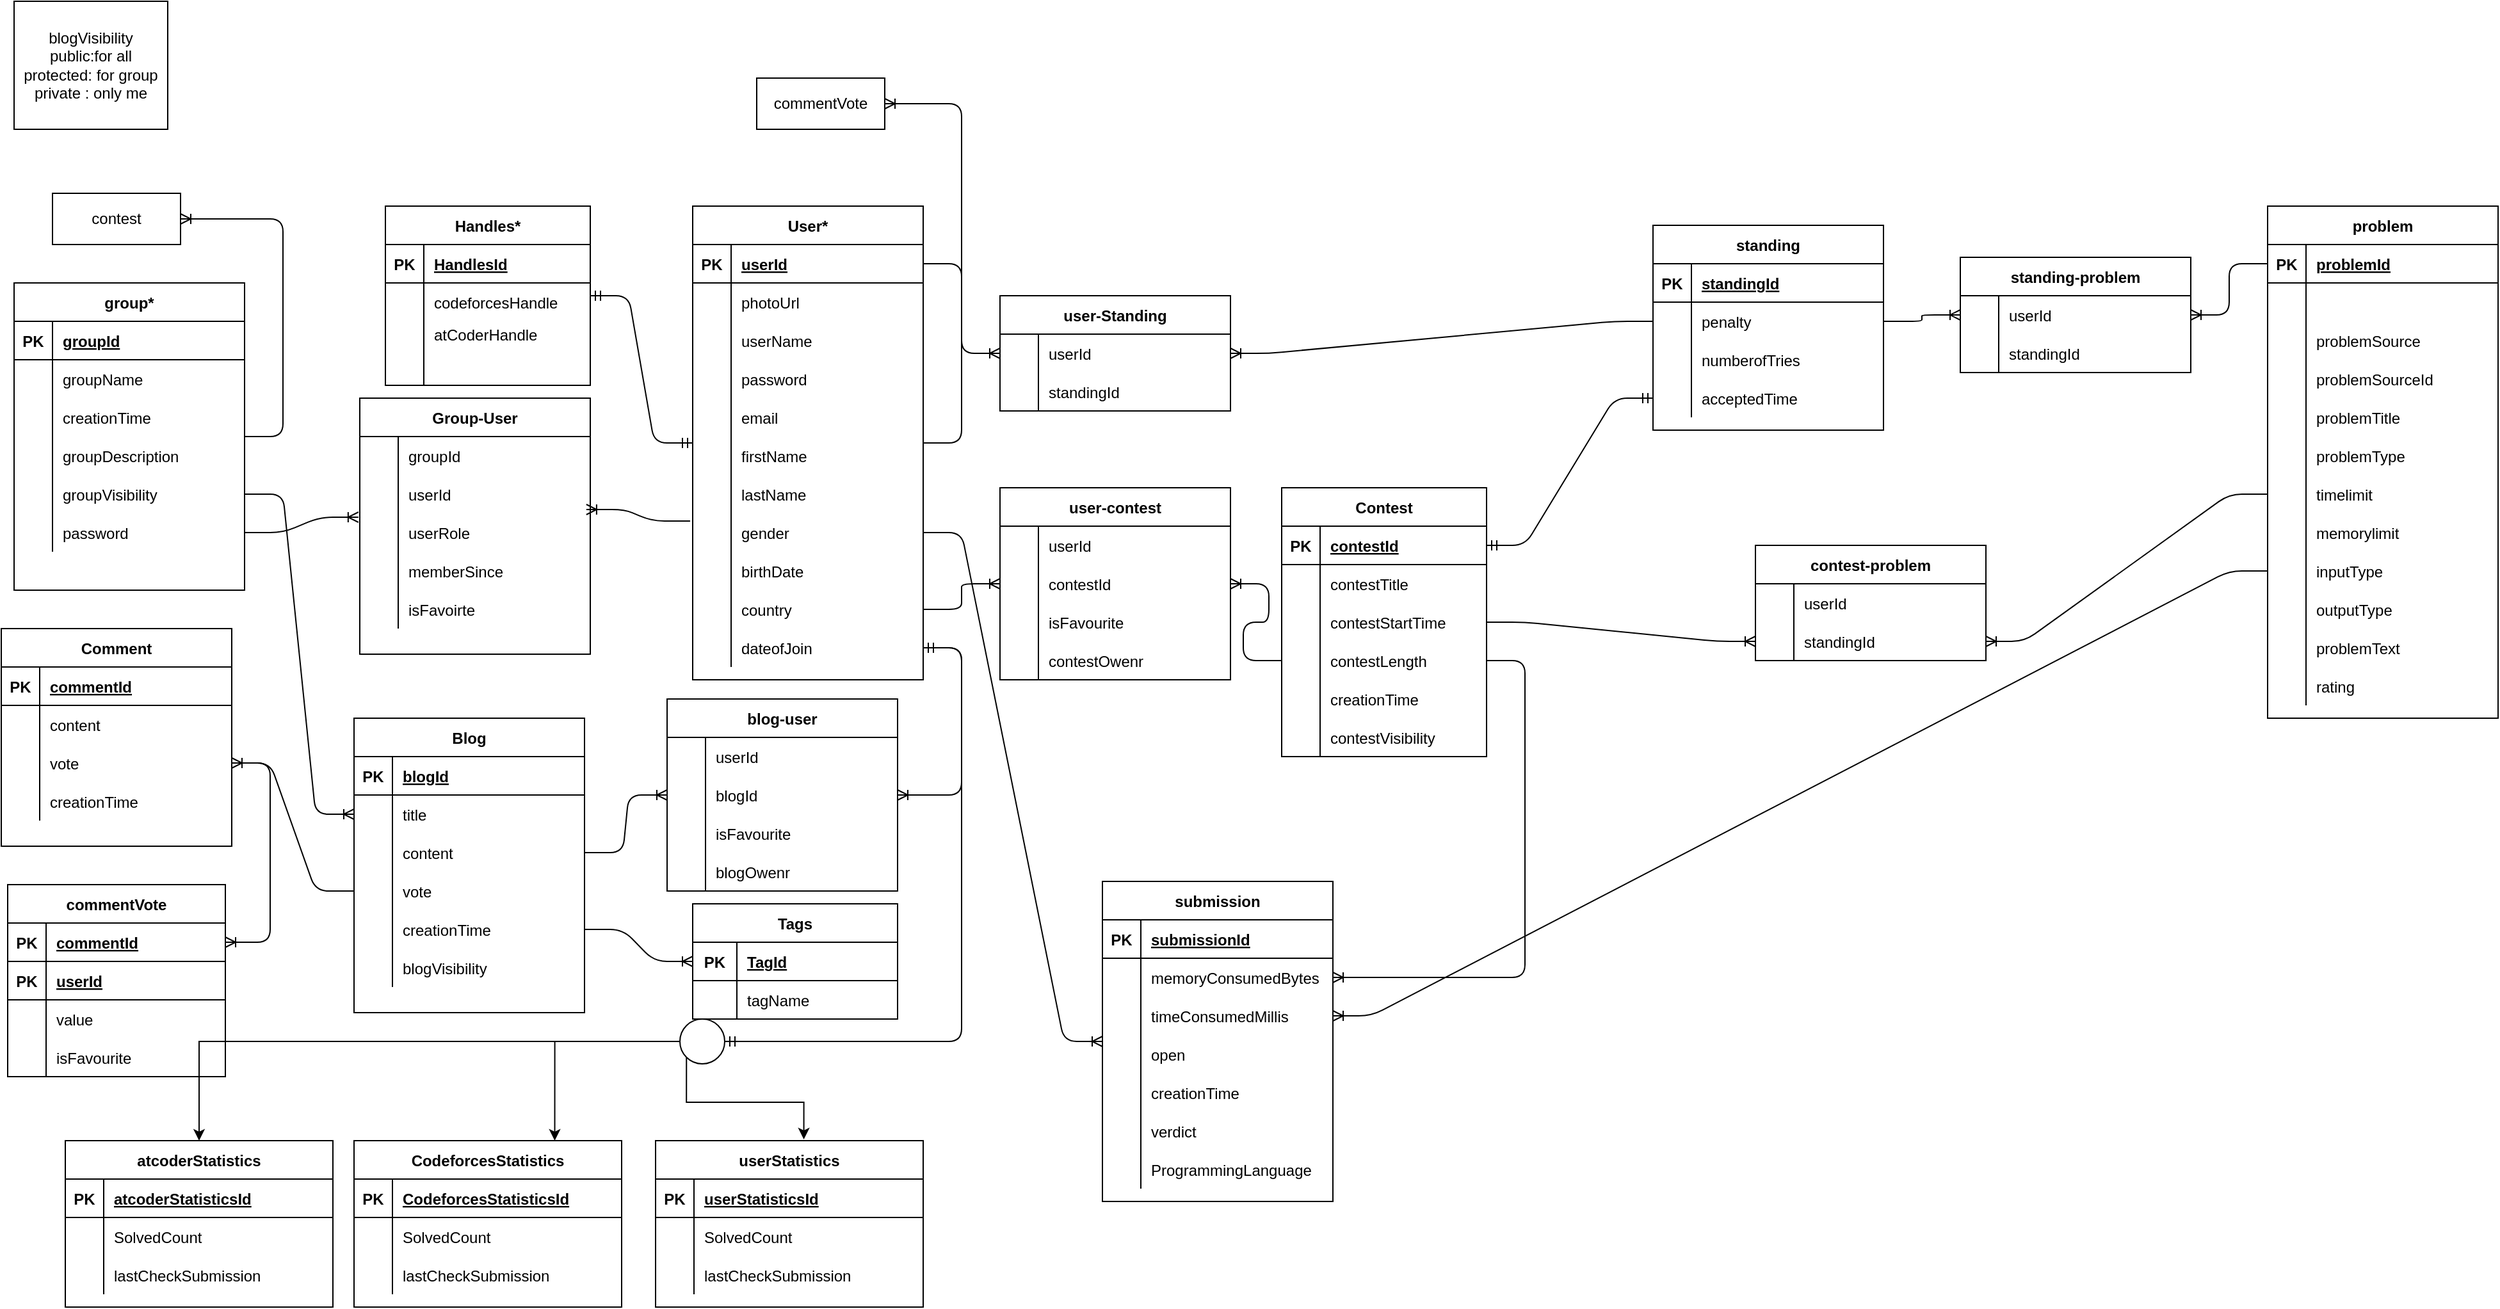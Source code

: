 <mxfile version="14.7.2" type="github">
  <diagram id="R2lEEEUBdFMjLlhIrx00" name="Page-1">
    <mxGraphModel dx="936" dy="1483" grid="1" gridSize="10" guides="1" tooltips="1" connect="1" arrows="1" fold="1" page="1" pageScale="1" pageWidth="850" pageHeight="1100" math="0" shadow="0" extFonts="Permanent Marker^https://fonts.googleapis.com/css?family=Permanent+Marker">
      <root>
        <mxCell id="0" />
        <mxCell id="1" parent="0" />
        <mxCell id="qzZFZKxnJIyVs4sJTsUS-30" value="standing" style="shape=table;startSize=30;container=1;collapsible=1;childLayout=tableLayout;fixedRows=1;rowLines=0;fontStyle=1;align=center;resizeLast=1;" parent="1" vertex="1">
          <mxGeometry x="1300" y="35" width="180" height="160" as="geometry" />
        </mxCell>
        <mxCell id="qzZFZKxnJIyVs4sJTsUS-31" value="" style="shape=partialRectangle;collapsible=0;dropTarget=0;pointerEvents=0;fillColor=none;top=0;left=0;bottom=1;right=0;points=[[0,0.5],[1,0.5]];portConstraint=eastwest;" parent="qzZFZKxnJIyVs4sJTsUS-30" vertex="1">
          <mxGeometry y="30" width="180" height="30" as="geometry" />
        </mxCell>
        <mxCell id="qzZFZKxnJIyVs4sJTsUS-32" value="PK" style="shape=partialRectangle;connectable=0;fillColor=none;top=0;left=0;bottom=0;right=0;fontStyle=1;overflow=hidden;" parent="qzZFZKxnJIyVs4sJTsUS-31" vertex="1">
          <mxGeometry width="30" height="30" as="geometry" />
        </mxCell>
        <mxCell id="qzZFZKxnJIyVs4sJTsUS-33" value="standingId" style="shape=partialRectangle;connectable=0;fillColor=none;top=0;left=0;bottom=0;right=0;align=left;spacingLeft=6;fontStyle=5;overflow=hidden;" parent="qzZFZKxnJIyVs4sJTsUS-31" vertex="1">
          <mxGeometry x="30" width="150" height="30" as="geometry" />
        </mxCell>
        <mxCell id="qzZFZKxnJIyVs4sJTsUS-34" value="" style="shape=partialRectangle;collapsible=0;dropTarget=0;pointerEvents=0;fillColor=none;top=0;left=0;bottom=0;right=0;points=[[0,0.5],[1,0.5]];portConstraint=eastwest;" parent="qzZFZKxnJIyVs4sJTsUS-30" vertex="1">
          <mxGeometry y="60" width="180" height="30" as="geometry" />
        </mxCell>
        <mxCell id="qzZFZKxnJIyVs4sJTsUS-35" value="" style="shape=partialRectangle;connectable=0;fillColor=none;top=0;left=0;bottom=0;right=0;editable=1;overflow=hidden;" parent="qzZFZKxnJIyVs4sJTsUS-34" vertex="1">
          <mxGeometry width="30" height="30" as="geometry" />
        </mxCell>
        <mxCell id="qzZFZKxnJIyVs4sJTsUS-36" value="penalty" style="shape=partialRectangle;connectable=0;fillColor=none;top=0;left=0;bottom=0;right=0;align=left;spacingLeft=6;overflow=hidden;" parent="qzZFZKxnJIyVs4sJTsUS-34" vertex="1">
          <mxGeometry x="30" width="150" height="30" as="geometry" />
        </mxCell>
        <mxCell id="qzZFZKxnJIyVs4sJTsUS-37" value="" style="shape=partialRectangle;collapsible=0;dropTarget=0;pointerEvents=0;fillColor=none;top=0;left=0;bottom=0;right=0;points=[[0,0.5],[1,0.5]];portConstraint=eastwest;" parent="qzZFZKxnJIyVs4sJTsUS-30" vertex="1">
          <mxGeometry y="90" width="180" height="30" as="geometry" />
        </mxCell>
        <mxCell id="qzZFZKxnJIyVs4sJTsUS-38" value="" style="shape=partialRectangle;connectable=0;fillColor=none;top=0;left=0;bottom=0;right=0;editable=1;overflow=hidden;" parent="qzZFZKxnJIyVs4sJTsUS-37" vertex="1">
          <mxGeometry width="30" height="30" as="geometry" />
        </mxCell>
        <mxCell id="qzZFZKxnJIyVs4sJTsUS-39" value="numberofTries" style="shape=partialRectangle;connectable=0;fillColor=none;top=0;left=0;bottom=0;right=0;align=left;spacingLeft=6;overflow=hidden;" parent="qzZFZKxnJIyVs4sJTsUS-37" vertex="1">
          <mxGeometry x="30" width="150" height="30" as="geometry" />
        </mxCell>
        <mxCell id="qzZFZKxnJIyVs4sJTsUS-40" value="" style="shape=partialRectangle;collapsible=0;dropTarget=0;pointerEvents=0;fillColor=none;top=0;left=0;bottom=0;right=0;points=[[0,0.5],[1,0.5]];portConstraint=eastwest;" parent="qzZFZKxnJIyVs4sJTsUS-30" vertex="1">
          <mxGeometry y="120" width="180" height="30" as="geometry" />
        </mxCell>
        <mxCell id="qzZFZKxnJIyVs4sJTsUS-41" value="" style="shape=partialRectangle;connectable=0;fillColor=none;top=0;left=0;bottom=0;right=0;editable=1;overflow=hidden;" parent="qzZFZKxnJIyVs4sJTsUS-40" vertex="1">
          <mxGeometry width="30" height="30" as="geometry" />
        </mxCell>
        <mxCell id="qzZFZKxnJIyVs4sJTsUS-42" value="acceptedTime" style="shape=partialRectangle;connectable=0;fillColor=none;top=0;left=0;bottom=0;right=0;align=left;spacingLeft=6;overflow=hidden;" parent="qzZFZKxnJIyVs4sJTsUS-40" vertex="1">
          <mxGeometry x="30" width="150" height="30" as="geometry" />
        </mxCell>
        <mxCell id="n1Sh8XkkBuxxroc1WlhV-74" value="Handles*" style="shape=table;startSize=30;container=1;collapsible=1;childLayout=tableLayout;fixedRows=1;rowLines=0;fontStyle=1;align=center;resizeLast=1;" parent="1" vertex="1">
          <mxGeometry x="310" y="20" width="160" height="140" as="geometry" />
        </mxCell>
        <mxCell id="n1Sh8XkkBuxxroc1WlhV-75" value="" style="shape=partialRectangle;collapsible=0;dropTarget=0;pointerEvents=0;fillColor=none;top=0;left=0;bottom=1;right=0;points=[[0,0.5],[1,0.5]];portConstraint=eastwest;" parent="n1Sh8XkkBuxxroc1WlhV-74" vertex="1">
          <mxGeometry y="30" width="160" height="30" as="geometry" />
        </mxCell>
        <mxCell id="n1Sh8XkkBuxxroc1WlhV-76" value="PK" style="shape=partialRectangle;connectable=0;fillColor=none;top=0;left=0;bottom=0;right=0;fontStyle=1;overflow=hidden;" parent="n1Sh8XkkBuxxroc1WlhV-75" vertex="1">
          <mxGeometry width="30" height="30" as="geometry" />
        </mxCell>
        <mxCell id="n1Sh8XkkBuxxroc1WlhV-77" value="HandlesId" style="shape=partialRectangle;connectable=0;fillColor=none;top=0;left=0;bottom=0;right=0;align=left;spacingLeft=6;fontStyle=5;overflow=hidden;" parent="n1Sh8XkkBuxxroc1WlhV-75" vertex="1">
          <mxGeometry x="30" width="130" height="30" as="geometry" />
        </mxCell>
        <mxCell id="n1Sh8XkkBuxxroc1WlhV-78" value="" style="shape=partialRectangle;collapsible=0;dropTarget=0;pointerEvents=0;fillColor=none;top=0;left=0;bottom=0;right=0;points=[[0,0.5],[1,0.5]];portConstraint=eastwest;" parent="n1Sh8XkkBuxxroc1WlhV-74" vertex="1">
          <mxGeometry y="60" width="160" height="30" as="geometry" />
        </mxCell>
        <mxCell id="n1Sh8XkkBuxxroc1WlhV-79" value="" style="shape=partialRectangle;connectable=0;fillColor=none;top=0;left=0;bottom=0;right=0;editable=1;overflow=hidden;" parent="n1Sh8XkkBuxxroc1WlhV-78" vertex="1">
          <mxGeometry width="30" height="30" as="geometry" />
        </mxCell>
        <mxCell id="n1Sh8XkkBuxxroc1WlhV-80" value="codeforcesHandle" style="shape=partialRectangle;connectable=0;fillColor=none;top=0;left=0;bottom=0;right=0;align=left;spacingLeft=6;overflow=hidden;" parent="n1Sh8XkkBuxxroc1WlhV-78" vertex="1">
          <mxGeometry x="30" width="130" height="30" as="geometry" />
        </mxCell>
        <mxCell id="n1Sh8XkkBuxxroc1WlhV-81" value="" style="shape=partialRectangle;collapsible=0;dropTarget=0;pointerEvents=0;fillColor=none;top=0;left=0;bottom=0;right=0;points=[[0,0.5],[1,0.5]];portConstraint=eastwest;" parent="n1Sh8XkkBuxxroc1WlhV-74" vertex="1">
          <mxGeometry y="90" width="160" height="20" as="geometry" />
        </mxCell>
        <mxCell id="n1Sh8XkkBuxxroc1WlhV-82" value="" style="shape=partialRectangle;connectable=0;fillColor=none;top=0;left=0;bottom=0;right=0;editable=1;overflow=hidden;" parent="n1Sh8XkkBuxxroc1WlhV-81" vertex="1">
          <mxGeometry width="30" height="20" as="geometry" />
        </mxCell>
        <mxCell id="n1Sh8XkkBuxxroc1WlhV-83" value="atCoderHandle" style="shape=partialRectangle;connectable=0;fillColor=none;top=0;left=0;bottom=0;right=0;align=left;spacingLeft=6;overflow=hidden;" parent="n1Sh8XkkBuxxroc1WlhV-81" vertex="1">
          <mxGeometry x="30" width="130" height="20" as="geometry" />
        </mxCell>
        <mxCell id="n1Sh8XkkBuxxroc1WlhV-84" value="" style="shape=partialRectangle;collapsible=0;dropTarget=0;pointerEvents=0;fillColor=none;top=0;left=0;bottom=0;right=0;points=[[0,0.5],[1,0.5]];portConstraint=eastwest;" parent="n1Sh8XkkBuxxroc1WlhV-74" vertex="1">
          <mxGeometry y="110" width="160" height="30" as="geometry" />
        </mxCell>
        <mxCell id="n1Sh8XkkBuxxroc1WlhV-85" value="" style="shape=partialRectangle;connectable=0;fillColor=none;top=0;left=0;bottom=0;right=0;editable=1;overflow=hidden;" parent="n1Sh8XkkBuxxroc1WlhV-84" vertex="1">
          <mxGeometry width="30" height="30" as="geometry" />
        </mxCell>
        <mxCell id="n1Sh8XkkBuxxroc1WlhV-86" value="" style="shape=partialRectangle;connectable=0;fillColor=none;top=0;left=0;bottom=0;right=0;align=left;spacingLeft=6;overflow=hidden;" parent="n1Sh8XkkBuxxroc1WlhV-84" vertex="1">
          <mxGeometry x="30" width="130" height="30" as="geometry" />
        </mxCell>
        <mxCell id="qzZFZKxnJIyVs4sJTsUS-43" value="submission" style="shape=table;startSize=30;container=1;collapsible=1;childLayout=tableLayout;fixedRows=1;rowLines=0;fontStyle=1;align=center;resizeLast=1;" parent="1" vertex="1">
          <mxGeometry x="870" y="547.5" width="180" height="250" as="geometry" />
        </mxCell>
        <mxCell id="qzZFZKxnJIyVs4sJTsUS-44" value="" style="shape=partialRectangle;collapsible=0;dropTarget=0;pointerEvents=0;fillColor=none;top=0;left=0;bottom=1;right=0;points=[[0,0.5],[1,0.5]];portConstraint=eastwest;" parent="qzZFZKxnJIyVs4sJTsUS-43" vertex="1">
          <mxGeometry y="30" width="180" height="30" as="geometry" />
        </mxCell>
        <mxCell id="qzZFZKxnJIyVs4sJTsUS-45" value="PK" style="shape=partialRectangle;connectable=0;fillColor=none;top=0;left=0;bottom=0;right=0;fontStyle=1;overflow=hidden;" parent="qzZFZKxnJIyVs4sJTsUS-44" vertex="1">
          <mxGeometry width="30" height="30" as="geometry" />
        </mxCell>
        <mxCell id="qzZFZKxnJIyVs4sJTsUS-46" value="submissionId" style="shape=partialRectangle;connectable=0;fillColor=none;top=0;left=0;bottom=0;right=0;align=left;spacingLeft=6;fontStyle=5;overflow=hidden;" parent="qzZFZKxnJIyVs4sJTsUS-44" vertex="1">
          <mxGeometry x="30" width="150" height="30" as="geometry" />
        </mxCell>
        <mxCell id="qzZFZKxnJIyVs4sJTsUS-47" value="" style="shape=partialRectangle;collapsible=0;dropTarget=0;pointerEvents=0;fillColor=none;top=0;left=0;bottom=0;right=0;points=[[0,0.5],[1,0.5]];portConstraint=eastwest;" parent="qzZFZKxnJIyVs4sJTsUS-43" vertex="1">
          <mxGeometry y="60" width="180" height="30" as="geometry" />
        </mxCell>
        <mxCell id="qzZFZKxnJIyVs4sJTsUS-48" value="" style="shape=partialRectangle;connectable=0;fillColor=none;top=0;left=0;bottom=0;right=0;editable=1;overflow=hidden;" parent="qzZFZKxnJIyVs4sJTsUS-47" vertex="1">
          <mxGeometry width="30" height="30" as="geometry" />
        </mxCell>
        <mxCell id="qzZFZKxnJIyVs4sJTsUS-49" value="memoryConsumedBytes" style="shape=partialRectangle;connectable=0;fillColor=none;top=0;left=0;bottom=0;right=0;align=left;spacingLeft=6;overflow=hidden;" parent="qzZFZKxnJIyVs4sJTsUS-47" vertex="1">
          <mxGeometry x="30" width="150" height="30" as="geometry" />
        </mxCell>
        <mxCell id="qzZFZKxnJIyVs4sJTsUS-50" value="" style="shape=partialRectangle;collapsible=0;dropTarget=0;pointerEvents=0;fillColor=none;top=0;left=0;bottom=0;right=0;points=[[0,0.5],[1,0.5]];portConstraint=eastwest;" parent="qzZFZKxnJIyVs4sJTsUS-43" vertex="1">
          <mxGeometry y="90" width="180" height="30" as="geometry" />
        </mxCell>
        <mxCell id="qzZFZKxnJIyVs4sJTsUS-51" value="" style="shape=partialRectangle;connectable=0;fillColor=none;top=0;left=0;bottom=0;right=0;editable=1;overflow=hidden;" parent="qzZFZKxnJIyVs4sJTsUS-50" vertex="1">
          <mxGeometry width="30" height="30" as="geometry" />
        </mxCell>
        <mxCell id="qzZFZKxnJIyVs4sJTsUS-52" value="timeConsumedMillis" style="shape=partialRectangle;connectable=0;fillColor=none;top=0;left=0;bottom=0;right=0;align=left;spacingLeft=6;overflow=hidden;" parent="qzZFZKxnJIyVs4sJTsUS-50" vertex="1">
          <mxGeometry x="30" width="150" height="30" as="geometry" />
        </mxCell>
        <mxCell id="qzZFZKxnJIyVs4sJTsUS-53" value="" style="shape=partialRectangle;collapsible=0;dropTarget=0;pointerEvents=0;fillColor=none;top=0;left=0;bottom=0;right=0;points=[[0,0.5],[1,0.5]];portConstraint=eastwest;" parent="qzZFZKxnJIyVs4sJTsUS-43" vertex="1">
          <mxGeometry y="120" width="180" height="30" as="geometry" />
        </mxCell>
        <mxCell id="qzZFZKxnJIyVs4sJTsUS-54" value="" style="shape=partialRectangle;connectable=0;fillColor=none;top=0;left=0;bottom=0;right=0;editable=1;overflow=hidden;" parent="qzZFZKxnJIyVs4sJTsUS-53" vertex="1">
          <mxGeometry width="30" height="30" as="geometry" />
        </mxCell>
        <mxCell id="qzZFZKxnJIyVs4sJTsUS-55" value="open" style="shape=partialRectangle;connectable=0;fillColor=none;top=0;left=0;bottom=0;right=0;align=left;spacingLeft=6;overflow=hidden;" parent="qzZFZKxnJIyVs4sJTsUS-53" vertex="1">
          <mxGeometry x="30" width="150" height="30" as="geometry" />
        </mxCell>
        <mxCell id="qzZFZKxnJIyVs4sJTsUS-102" value="" style="shape=partialRectangle;collapsible=0;dropTarget=0;pointerEvents=0;fillColor=none;top=0;left=0;bottom=0;right=0;points=[[0,0.5],[1,0.5]];portConstraint=eastwest;" parent="qzZFZKxnJIyVs4sJTsUS-43" vertex="1">
          <mxGeometry y="150" width="180" height="30" as="geometry" />
        </mxCell>
        <mxCell id="qzZFZKxnJIyVs4sJTsUS-103" value="" style="shape=partialRectangle;connectable=0;fillColor=none;top=0;left=0;bottom=0;right=0;editable=1;overflow=hidden;" parent="qzZFZKxnJIyVs4sJTsUS-102" vertex="1">
          <mxGeometry width="30" height="30" as="geometry" />
        </mxCell>
        <mxCell id="qzZFZKxnJIyVs4sJTsUS-104" value="creationTime" style="shape=partialRectangle;connectable=0;fillColor=none;top=0;left=0;bottom=0;right=0;align=left;spacingLeft=6;overflow=hidden;" parent="qzZFZKxnJIyVs4sJTsUS-102" vertex="1">
          <mxGeometry x="30" width="150" height="30" as="geometry" />
        </mxCell>
        <mxCell id="qzZFZKxnJIyVs4sJTsUS-108" value="" style="shape=partialRectangle;collapsible=0;dropTarget=0;pointerEvents=0;fillColor=none;top=0;left=0;bottom=0;right=0;points=[[0,0.5],[1,0.5]];portConstraint=eastwest;" parent="qzZFZKxnJIyVs4sJTsUS-43" vertex="1">
          <mxGeometry y="180" width="180" height="30" as="geometry" />
        </mxCell>
        <mxCell id="qzZFZKxnJIyVs4sJTsUS-109" value="" style="shape=partialRectangle;connectable=0;fillColor=none;top=0;left=0;bottom=0;right=0;editable=1;overflow=hidden;" parent="qzZFZKxnJIyVs4sJTsUS-108" vertex="1">
          <mxGeometry width="30" height="30" as="geometry" />
        </mxCell>
        <mxCell id="qzZFZKxnJIyVs4sJTsUS-110" value="verdict" style="shape=partialRectangle;connectable=0;fillColor=none;top=0;left=0;bottom=0;right=0;align=left;spacingLeft=6;overflow=hidden;" parent="qzZFZKxnJIyVs4sJTsUS-108" vertex="1">
          <mxGeometry x="30" width="150" height="30" as="geometry" />
        </mxCell>
        <mxCell id="qzZFZKxnJIyVs4sJTsUS-111" value="" style="shape=partialRectangle;collapsible=0;dropTarget=0;pointerEvents=0;fillColor=none;top=0;left=0;bottom=0;right=0;points=[[0,0.5],[1,0.5]];portConstraint=eastwest;" parent="qzZFZKxnJIyVs4sJTsUS-43" vertex="1">
          <mxGeometry y="210" width="180" height="30" as="geometry" />
        </mxCell>
        <mxCell id="qzZFZKxnJIyVs4sJTsUS-112" value="" style="shape=partialRectangle;connectable=0;fillColor=none;top=0;left=0;bottom=0;right=0;editable=1;overflow=hidden;" parent="qzZFZKxnJIyVs4sJTsUS-111" vertex="1">
          <mxGeometry width="30" height="30" as="geometry" />
        </mxCell>
        <mxCell id="qzZFZKxnJIyVs4sJTsUS-113" value="ProgrammingLanguage" style="shape=partialRectangle;connectable=0;fillColor=none;top=0;left=0;bottom=0;right=0;align=left;spacingLeft=6;overflow=hidden;" parent="qzZFZKxnJIyVs4sJTsUS-111" vertex="1">
          <mxGeometry x="30" width="150" height="30" as="geometry" />
        </mxCell>
        <mxCell id="n1Sh8XkkBuxxroc1WlhV-87" value="Blog" style="shape=table;startSize=30;container=1;collapsible=1;childLayout=tableLayout;fixedRows=1;rowLines=0;fontStyle=1;align=center;resizeLast=1;" parent="1" vertex="1">
          <mxGeometry x="285.5" y="420" width="180" height="230" as="geometry" />
        </mxCell>
        <mxCell id="n1Sh8XkkBuxxroc1WlhV-88" value="" style="shape=partialRectangle;collapsible=0;dropTarget=0;pointerEvents=0;fillColor=none;top=0;left=0;bottom=1;right=0;points=[[0,0.5],[1,0.5]];portConstraint=eastwest;" parent="n1Sh8XkkBuxxroc1WlhV-87" vertex="1">
          <mxGeometry y="30" width="180" height="30" as="geometry" />
        </mxCell>
        <mxCell id="n1Sh8XkkBuxxroc1WlhV-89" value="PK" style="shape=partialRectangle;connectable=0;fillColor=none;top=0;left=0;bottom=0;right=0;fontStyle=1;overflow=hidden;" parent="n1Sh8XkkBuxxroc1WlhV-88" vertex="1">
          <mxGeometry width="30" height="30" as="geometry" />
        </mxCell>
        <mxCell id="n1Sh8XkkBuxxroc1WlhV-90" value="blogId" style="shape=partialRectangle;connectable=0;fillColor=none;top=0;left=0;bottom=0;right=0;align=left;spacingLeft=6;fontStyle=5;overflow=hidden;" parent="n1Sh8XkkBuxxroc1WlhV-88" vertex="1">
          <mxGeometry x="30" width="150" height="30" as="geometry" />
        </mxCell>
        <mxCell id="n1Sh8XkkBuxxroc1WlhV-94" value="" style="shape=partialRectangle;collapsible=0;dropTarget=0;pointerEvents=0;fillColor=none;top=0;left=0;bottom=0;right=0;points=[[0,0.5],[1,0.5]];portConstraint=eastwest;" parent="n1Sh8XkkBuxxroc1WlhV-87" vertex="1">
          <mxGeometry y="60" width="180" height="30" as="geometry" />
        </mxCell>
        <mxCell id="n1Sh8XkkBuxxroc1WlhV-95" value="" style="shape=partialRectangle;connectable=0;fillColor=none;top=0;left=0;bottom=0;right=0;editable=1;overflow=hidden;" parent="n1Sh8XkkBuxxroc1WlhV-94" vertex="1">
          <mxGeometry width="30" height="30" as="geometry" />
        </mxCell>
        <mxCell id="n1Sh8XkkBuxxroc1WlhV-96" value="title" style="shape=partialRectangle;connectable=0;fillColor=none;top=0;left=0;bottom=0;right=0;align=left;spacingLeft=6;overflow=hidden;" parent="n1Sh8XkkBuxxroc1WlhV-94" vertex="1">
          <mxGeometry x="30" width="150" height="30" as="geometry" />
        </mxCell>
        <mxCell id="n1Sh8XkkBuxxroc1WlhV-97" value="" style="shape=partialRectangle;collapsible=0;dropTarget=0;pointerEvents=0;fillColor=none;top=0;left=0;bottom=0;right=0;points=[[0,0.5],[1,0.5]];portConstraint=eastwest;" parent="n1Sh8XkkBuxxroc1WlhV-87" vertex="1">
          <mxGeometry y="90" width="180" height="30" as="geometry" />
        </mxCell>
        <mxCell id="n1Sh8XkkBuxxroc1WlhV-98" value="" style="shape=partialRectangle;connectable=0;fillColor=none;top=0;left=0;bottom=0;right=0;editable=1;overflow=hidden;" parent="n1Sh8XkkBuxxroc1WlhV-97" vertex="1">
          <mxGeometry width="30" height="30" as="geometry" />
        </mxCell>
        <mxCell id="n1Sh8XkkBuxxroc1WlhV-99" value="content" style="shape=partialRectangle;connectable=0;fillColor=none;top=0;left=0;bottom=0;right=0;align=left;spacingLeft=6;overflow=hidden;" parent="n1Sh8XkkBuxxroc1WlhV-97" vertex="1">
          <mxGeometry x="30" width="150" height="30" as="geometry" />
        </mxCell>
        <mxCell id="n1Sh8XkkBuxxroc1WlhV-100" value="" style="shape=partialRectangle;collapsible=0;dropTarget=0;pointerEvents=0;fillColor=none;top=0;left=0;bottom=0;right=0;points=[[0,0.5],[1,0.5]];portConstraint=eastwest;" parent="n1Sh8XkkBuxxroc1WlhV-87" vertex="1">
          <mxGeometry y="120" width="180" height="30" as="geometry" />
        </mxCell>
        <mxCell id="n1Sh8XkkBuxxroc1WlhV-101" value="" style="shape=partialRectangle;connectable=0;fillColor=none;top=0;left=0;bottom=0;right=0;editable=1;overflow=hidden;" parent="n1Sh8XkkBuxxroc1WlhV-100" vertex="1">
          <mxGeometry width="30" height="30" as="geometry" />
        </mxCell>
        <mxCell id="n1Sh8XkkBuxxroc1WlhV-102" value="vote " style="shape=partialRectangle;connectable=0;fillColor=none;top=0;left=0;bottom=0;right=0;align=left;spacingLeft=6;overflow=hidden;" parent="n1Sh8XkkBuxxroc1WlhV-100" vertex="1">
          <mxGeometry x="30" width="150" height="30" as="geometry" />
        </mxCell>
        <mxCell id="K8ma2EYeLGrmIZhmSxUU-62" value="" style="shape=partialRectangle;collapsible=0;dropTarget=0;pointerEvents=0;fillColor=none;top=0;left=0;bottom=0;right=0;points=[[0,0.5],[1,0.5]];portConstraint=eastwest;" parent="n1Sh8XkkBuxxroc1WlhV-87" vertex="1">
          <mxGeometry y="150" width="180" height="30" as="geometry" />
        </mxCell>
        <mxCell id="K8ma2EYeLGrmIZhmSxUU-63" value="" style="shape=partialRectangle;connectable=0;fillColor=none;top=0;left=0;bottom=0;right=0;editable=1;overflow=hidden;" parent="K8ma2EYeLGrmIZhmSxUU-62" vertex="1">
          <mxGeometry width="30" height="30" as="geometry" />
        </mxCell>
        <mxCell id="K8ma2EYeLGrmIZhmSxUU-64" value="creationTime" style="shape=partialRectangle;connectable=0;fillColor=none;top=0;left=0;bottom=0;right=0;align=left;spacingLeft=6;overflow=hidden;" parent="K8ma2EYeLGrmIZhmSxUU-62" vertex="1">
          <mxGeometry x="30" width="150" height="30" as="geometry" />
        </mxCell>
        <mxCell id="K8ma2EYeLGrmIZhmSxUU-68" value="" style="shape=partialRectangle;collapsible=0;dropTarget=0;pointerEvents=0;fillColor=none;top=0;left=0;bottom=0;right=0;points=[[0,0.5],[1,0.5]];portConstraint=eastwest;" parent="n1Sh8XkkBuxxroc1WlhV-87" vertex="1">
          <mxGeometry y="180" width="180" height="30" as="geometry" />
        </mxCell>
        <mxCell id="K8ma2EYeLGrmIZhmSxUU-69" value="" style="shape=partialRectangle;connectable=0;fillColor=none;top=0;left=0;bottom=0;right=0;editable=1;overflow=hidden;" parent="K8ma2EYeLGrmIZhmSxUU-68" vertex="1">
          <mxGeometry width="30" height="30" as="geometry" />
        </mxCell>
        <mxCell id="K8ma2EYeLGrmIZhmSxUU-70" value="blogVisibility" style="shape=partialRectangle;connectable=0;fillColor=none;top=0;left=0;bottom=0;right=0;align=left;spacingLeft=6;overflow=hidden;" parent="K8ma2EYeLGrmIZhmSxUU-68" vertex="1">
          <mxGeometry x="30" width="150" height="30" as="geometry" />
        </mxCell>
        <mxCell id="qzZFZKxnJIyVs4sJTsUS-59" value="" style="shape=partialRectangle;connectable=0;fillColor=none;top=0;left=0;bottom=0;right=0;align=left;spacingLeft=6;overflow=hidden;" parent="1" vertex="1">
          <mxGeometry x="1470" y="660" width="150" height="30" as="geometry" />
        </mxCell>
        <mxCell id="qzZFZKxnJIyVs4sJTsUS-60" value="" style="shape=partialRectangle;connectable=0;fillColor=none;top=0;left=0;bottom=0;right=0;align=left;spacingLeft=6;overflow=hidden;" parent="1" vertex="1">
          <mxGeometry x="1470" y="690" width="150" height="30" as="geometry" />
        </mxCell>
        <mxCell id="qzZFZKxnJIyVs4sJTsUS-61" value="" style="shape=partialRectangle;connectable=0;fillColor=none;top=0;left=0;bottom=0;right=0;align=left;spacingLeft=6;overflow=hidden;" parent="1" vertex="1">
          <mxGeometry x="1470" y="720" width="150" height="30" as="geometry" />
        </mxCell>
        <mxCell id="qzZFZKxnJIyVs4sJTsUS-62" value="" style="shape=partialRectangle;connectable=0;fillColor=none;top=0;left=0;bottom=0;right=0;align=left;spacingLeft=6;overflow=hidden;" parent="1" vertex="1">
          <mxGeometry x="1470" y="755" width="150" height="30" as="geometry" />
        </mxCell>
        <mxCell id="n1Sh8XkkBuxxroc1WlhV-103" value="User*" style="shape=table;startSize=30;container=1;collapsible=1;childLayout=tableLayout;fixedRows=1;rowLines=0;fontStyle=1;align=center;resizeLast=1;" parent="1" vertex="1">
          <mxGeometry x="550" y="20" width="180" height="370" as="geometry" />
        </mxCell>
        <mxCell id="n1Sh8XkkBuxxroc1WlhV-104" value="" style="shape=partialRectangle;collapsible=0;dropTarget=0;pointerEvents=0;fillColor=none;top=0;left=0;bottom=1;right=0;points=[[0,0.5],[1,0.5]];portConstraint=eastwest;" parent="n1Sh8XkkBuxxroc1WlhV-103" vertex="1">
          <mxGeometry y="30" width="180" height="30" as="geometry" />
        </mxCell>
        <mxCell id="n1Sh8XkkBuxxroc1WlhV-105" value="PK" style="shape=partialRectangle;connectable=0;fillColor=none;top=0;left=0;bottom=0;right=0;fontStyle=1;overflow=hidden;" parent="n1Sh8XkkBuxxroc1WlhV-104" vertex="1">
          <mxGeometry width="30" height="30" as="geometry" />
        </mxCell>
        <mxCell id="n1Sh8XkkBuxxroc1WlhV-106" value="userId" style="shape=partialRectangle;connectable=0;fillColor=none;top=0;left=0;bottom=0;right=0;align=left;spacingLeft=6;fontStyle=5;overflow=hidden;" parent="n1Sh8XkkBuxxroc1WlhV-104" vertex="1">
          <mxGeometry x="30" width="150" height="30" as="geometry" />
        </mxCell>
        <mxCell id="n1Sh8XkkBuxxroc1WlhV-107" value="" style="shape=partialRectangle;collapsible=0;dropTarget=0;pointerEvents=0;fillColor=none;top=0;left=0;bottom=0;right=0;points=[[0,0.5],[1,0.5]];portConstraint=eastwest;" parent="n1Sh8XkkBuxxroc1WlhV-103" vertex="1">
          <mxGeometry y="60" width="180" height="30" as="geometry" />
        </mxCell>
        <mxCell id="n1Sh8XkkBuxxroc1WlhV-108" value="" style="shape=partialRectangle;connectable=0;fillColor=none;top=0;left=0;bottom=0;right=0;editable=1;overflow=hidden;" parent="n1Sh8XkkBuxxroc1WlhV-107" vertex="1">
          <mxGeometry width="30" height="30" as="geometry" />
        </mxCell>
        <mxCell id="n1Sh8XkkBuxxroc1WlhV-109" value="photoUrl" style="shape=partialRectangle;connectable=0;fillColor=none;top=0;left=0;bottom=0;right=0;align=left;spacingLeft=6;overflow=hidden;" parent="n1Sh8XkkBuxxroc1WlhV-107" vertex="1">
          <mxGeometry x="30" width="150" height="30" as="geometry" />
        </mxCell>
        <mxCell id="n1Sh8XkkBuxxroc1WlhV-110" value="" style="shape=partialRectangle;collapsible=0;dropTarget=0;pointerEvents=0;fillColor=none;top=0;left=0;bottom=0;right=0;points=[[0,0.5],[1,0.5]];portConstraint=eastwest;" parent="n1Sh8XkkBuxxroc1WlhV-103" vertex="1">
          <mxGeometry y="90" width="180" height="30" as="geometry" />
        </mxCell>
        <mxCell id="n1Sh8XkkBuxxroc1WlhV-111" value="" style="shape=partialRectangle;connectable=0;fillColor=none;top=0;left=0;bottom=0;right=0;editable=1;overflow=hidden;" parent="n1Sh8XkkBuxxroc1WlhV-110" vertex="1">
          <mxGeometry width="30" height="30" as="geometry" />
        </mxCell>
        <mxCell id="n1Sh8XkkBuxxroc1WlhV-112" value="userName" style="shape=partialRectangle;connectable=0;fillColor=none;top=0;left=0;bottom=0;right=0;align=left;spacingLeft=6;overflow=hidden;" parent="n1Sh8XkkBuxxroc1WlhV-110" vertex="1">
          <mxGeometry x="30" width="150" height="30" as="geometry" />
        </mxCell>
        <mxCell id="n1Sh8XkkBuxxroc1WlhV-113" value="" style="shape=partialRectangle;collapsible=0;dropTarget=0;pointerEvents=0;fillColor=none;top=0;left=0;bottom=0;right=0;points=[[0,0.5],[1,0.5]];portConstraint=eastwest;" parent="n1Sh8XkkBuxxroc1WlhV-103" vertex="1">
          <mxGeometry y="120" width="180" height="30" as="geometry" />
        </mxCell>
        <mxCell id="n1Sh8XkkBuxxroc1WlhV-114" value="" style="shape=partialRectangle;connectable=0;fillColor=none;top=0;left=0;bottom=0;right=0;editable=1;overflow=hidden;" parent="n1Sh8XkkBuxxroc1WlhV-113" vertex="1">
          <mxGeometry width="30" height="30" as="geometry" />
        </mxCell>
        <mxCell id="n1Sh8XkkBuxxroc1WlhV-115" value="password" style="shape=partialRectangle;connectable=0;fillColor=none;top=0;left=0;bottom=0;right=0;align=left;spacingLeft=6;overflow=hidden;" parent="n1Sh8XkkBuxxroc1WlhV-113" vertex="1">
          <mxGeometry x="30" width="150" height="30" as="geometry" />
        </mxCell>
        <mxCell id="n1Sh8XkkBuxxroc1WlhV-116" value="" style="shape=partialRectangle;collapsible=0;dropTarget=0;pointerEvents=0;fillColor=none;top=0;left=0;bottom=0;right=0;points=[[0,0.5],[1,0.5]];portConstraint=eastwest;" parent="n1Sh8XkkBuxxroc1WlhV-103" vertex="1">
          <mxGeometry y="150" width="180" height="30" as="geometry" />
        </mxCell>
        <mxCell id="n1Sh8XkkBuxxroc1WlhV-117" value="" style="shape=partialRectangle;connectable=0;fillColor=none;top=0;left=0;bottom=0;right=0;editable=1;overflow=hidden;" parent="n1Sh8XkkBuxxroc1WlhV-116" vertex="1">
          <mxGeometry width="30" height="30" as="geometry" />
        </mxCell>
        <mxCell id="n1Sh8XkkBuxxroc1WlhV-118" value="email" style="shape=partialRectangle;connectable=0;fillColor=none;top=0;left=0;bottom=0;right=0;align=left;spacingLeft=6;overflow=hidden;" parent="n1Sh8XkkBuxxroc1WlhV-116" vertex="1">
          <mxGeometry x="30" width="150" height="30" as="geometry" />
        </mxCell>
        <mxCell id="n1Sh8XkkBuxxroc1WlhV-119" value="" style="shape=partialRectangle;collapsible=0;dropTarget=0;pointerEvents=0;fillColor=none;top=0;left=0;bottom=0;right=0;points=[[0,0.5],[1,0.5]];portConstraint=eastwest;" parent="n1Sh8XkkBuxxroc1WlhV-103" vertex="1">
          <mxGeometry y="180" width="180" height="30" as="geometry" />
        </mxCell>
        <mxCell id="n1Sh8XkkBuxxroc1WlhV-120" value="" style="shape=partialRectangle;connectable=0;fillColor=none;top=0;left=0;bottom=0;right=0;editable=1;overflow=hidden;" parent="n1Sh8XkkBuxxroc1WlhV-119" vertex="1">
          <mxGeometry width="30" height="30" as="geometry" />
        </mxCell>
        <mxCell id="n1Sh8XkkBuxxroc1WlhV-121" value="firstName" style="shape=partialRectangle;connectable=0;fillColor=none;top=0;left=0;bottom=0;right=0;align=left;spacingLeft=6;overflow=hidden;" parent="n1Sh8XkkBuxxroc1WlhV-119" vertex="1">
          <mxGeometry x="30" width="150" height="30" as="geometry" />
        </mxCell>
        <mxCell id="ULFnhbuvsSrbT7CC2HBb-1" value="" style="shape=partialRectangle;collapsible=0;dropTarget=0;pointerEvents=0;fillColor=none;top=0;left=0;bottom=0;right=0;points=[[0,0.5],[1,0.5]];portConstraint=eastwest;" vertex="1" parent="n1Sh8XkkBuxxroc1WlhV-103">
          <mxGeometry y="210" width="180" height="30" as="geometry" />
        </mxCell>
        <mxCell id="ULFnhbuvsSrbT7CC2HBb-2" value="" style="shape=partialRectangle;connectable=0;fillColor=none;top=0;left=0;bottom=0;right=0;editable=1;overflow=hidden;" vertex="1" parent="ULFnhbuvsSrbT7CC2HBb-1">
          <mxGeometry width="30" height="30" as="geometry" />
        </mxCell>
        <mxCell id="ULFnhbuvsSrbT7CC2HBb-3" value="lastName" style="shape=partialRectangle;connectable=0;fillColor=none;top=0;left=0;bottom=0;right=0;align=left;spacingLeft=6;overflow=hidden;" vertex="1" parent="ULFnhbuvsSrbT7CC2HBb-1">
          <mxGeometry x="30" width="150" height="30" as="geometry" />
        </mxCell>
        <mxCell id="n1Sh8XkkBuxxroc1WlhV-122" value="" style="shape=partialRectangle;collapsible=0;dropTarget=0;pointerEvents=0;fillColor=none;top=0;left=0;bottom=0;right=0;points=[[0,0.5],[1,0.5]];portConstraint=eastwest;" parent="n1Sh8XkkBuxxroc1WlhV-103" vertex="1">
          <mxGeometry y="240" width="180" height="30" as="geometry" />
        </mxCell>
        <mxCell id="n1Sh8XkkBuxxroc1WlhV-123" value="" style="shape=partialRectangle;connectable=0;fillColor=none;top=0;left=0;bottom=0;right=0;editable=1;overflow=hidden;" parent="n1Sh8XkkBuxxroc1WlhV-122" vertex="1">
          <mxGeometry width="30" height="30" as="geometry" />
        </mxCell>
        <mxCell id="n1Sh8XkkBuxxroc1WlhV-124" value="gender" style="shape=partialRectangle;connectable=0;fillColor=none;top=0;left=0;bottom=0;right=0;align=left;spacingLeft=6;overflow=hidden;" parent="n1Sh8XkkBuxxroc1WlhV-122" vertex="1">
          <mxGeometry x="30" width="150" height="30" as="geometry" />
        </mxCell>
        <mxCell id="n1Sh8XkkBuxxroc1WlhV-125" value="" style="shape=partialRectangle;collapsible=0;dropTarget=0;pointerEvents=0;fillColor=none;top=0;left=0;bottom=0;right=0;points=[[0,0.5],[1,0.5]];portConstraint=eastwest;" parent="n1Sh8XkkBuxxroc1WlhV-103" vertex="1">
          <mxGeometry y="270" width="180" height="30" as="geometry" />
        </mxCell>
        <mxCell id="n1Sh8XkkBuxxroc1WlhV-126" value="" style="shape=partialRectangle;connectable=0;fillColor=none;top=0;left=0;bottom=0;right=0;editable=1;overflow=hidden;" parent="n1Sh8XkkBuxxroc1WlhV-125" vertex="1">
          <mxGeometry width="30" height="30" as="geometry" />
        </mxCell>
        <mxCell id="n1Sh8XkkBuxxroc1WlhV-127" value="birthDate" style="shape=partialRectangle;connectable=0;fillColor=none;top=0;left=0;bottom=0;right=0;align=left;spacingLeft=6;overflow=hidden;" parent="n1Sh8XkkBuxxroc1WlhV-125" vertex="1">
          <mxGeometry x="30" width="150" height="30" as="geometry" />
        </mxCell>
        <mxCell id="n1Sh8XkkBuxxroc1WlhV-128" value="" style="shape=partialRectangle;collapsible=0;dropTarget=0;pointerEvents=0;fillColor=none;top=0;left=0;bottom=0;right=0;points=[[0,0.5],[1,0.5]];portConstraint=eastwest;" parent="n1Sh8XkkBuxxroc1WlhV-103" vertex="1">
          <mxGeometry y="300" width="180" height="30" as="geometry" />
        </mxCell>
        <mxCell id="n1Sh8XkkBuxxroc1WlhV-129" value="" style="shape=partialRectangle;connectable=0;fillColor=none;top=0;left=0;bottom=0;right=0;editable=1;overflow=hidden;" parent="n1Sh8XkkBuxxroc1WlhV-128" vertex="1">
          <mxGeometry width="30" height="30" as="geometry" />
        </mxCell>
        <mxCell id="n1Sh8XkkBuxxroc1WlhV-130" value="country" style="shape=partialRectangle;connectable=0;fillColor=none;top=0;left=0;bottom=0;right=0;align=left;spacingLeft=6;overflow=hidden;" parent="n1Sh8XkkBuxxroc1WlhV-128" vertex="1">
          <mxGeometry x="30" width="150" height="30" as="geometry" />
        </mxCell>
        <mxCell id="n1Sh8XkkBuxxroc1WlhV-131" value="" style="shape=partialRectangle;collapsible=0;dropTarget=0;pointerEvents=0;fillColor=none;top=0;left=0;bottom=0;right=0;points=[[0,0.5],[1,0.5]];portConstraint=eastwest;" parent="n1Sh8XkkBuxxroc1WlhV-103" vertex="1">
          <mxGeometry y="330" width="180" height="30" as="geometry" />
        </mxCell>
        <mxCell id="n1Sh8XkkBuxxroc1WlhV-132" value="" style="shape=partialRectangle;connectable=0;fillColor=none;top=0;left=0;bottom=0;right=0;editable=1;overflow=hidden;" parent="n1Sh8XkkBuxxroc1WlhV-131" vertex="1">
          <mxGeometry width="30" height="30" as="geometry" />
        </mxCell>
        <mxCell id="n1Sh8XkkBuxxroc1WlhV-133" value="dateofJoin" style="shape=partialRectangle;connectable=0;fillColor=none;top=0;left=0;bottom=0;right=0;align=left;spacingLeft=6;overflow=hidden;" parent="n1Sh8XkkBuxxroc1WlhV-131" vertex="1">
          <mxGeometry x="30" width="150" height="30" as="geometry" />
        </mxCell>
        <mxCell id="qzZFZKxnJIyVs4sJTsUS-65" value="problem" style="shape=table;startSize=30;container=1;collapsible=1;childLayout=tableLayout;fixedRows=1;rowLines=0;fontStyle=1;align=center;resizeLast=1;" parent="1" vertex="1">
          <mxGeometry x="1780" y="20" width="180" height="400" as="geometry" />
        </mxCell>
        <mxCell id="qzZFZKxnJIyVs4sJTsUS-66" value="" style="shape=partialRectangle;collapsible=0;dropTarget=0;pointerEvents=0;fillColor=none;top=0;left=0;bottom=1;right=0;points=[[0,0.5],[1,0.5]];portConstraint=eastwest;" parent="qzZFZKxnJIyVs4sJTsUS-65" vertex="1">
          <mxGeometry y="30" width="180" height="30" as="geometry" />
        </mxCell>
        <mxCell id="qzZFZKxnJIyVs4sJTsUS-67" value="PK" style="shape=partialRectangle;connectable=0;fillColor=none;top=0;left=0;bottom=0;right=0;fontStyle=1;overflow=hidden;" parent="qzZFZKxnJIyVs4sJTsUS-66" vertex="1">
          <mxGeometry width="30" height="30" as="geometry" />
        </mxCell>
        <mxCell id="qzZFZKxnJIyVs4sJTsUS-68" value="problemId" style="shape=partialRectangle;connectable=0;fillColor=none;top=0;left=0;bottom=0;right=0;align=left;spacingLeft=6;fontStyle=5;overflow=hidden;" parent="qzZFZKxnJIyVs4sJTsUS-66" vertex="1">
          <mxGeometry x="30" width="150" height="30" as="geometry" />
        </mxCell>
        <mxCell id="qzZFZKxnJIyVs4sJTsUS-69" value="" style="shape=partialRectangle;collapsible=0;dropTarget=0;pointerEvents=0;fillColor=none;top=0;left=0;bottom=0;right=0;points=[[0,0.5],[1,0.5]];portConstraint=eastwest;" parent="qzZFZKxnJIyVs4sJTsUS-65" vertex="1">
          <mxGeometry y="60" width="180" height="30" as="geometry" />
        </mxCell>
        <mxCell id="qzZFZKxnJIyVs4sJTsUS-70" value="" style="shape=partialRectangle;connectable=0;fillColor=none;top=0;left=0;bottom=0;right=0;editable=1;overflow=hidden;" parent="qzZFZKxnJIyVs4sJTsUS-69" vertex="1">
          <mxGeometry width="30" height="30" as="geometry" />
        </mxCell>
        <mxCell id="qzZFZKxnJIyVs4sJTsUS-71" value="" style="shape=partialRectangle;connectable=0;fillColor=none;top=0;left=0;bottom=0;right=0;align=left;spacingLeft=6;overflow=hidden;" parent="qzZFZKxnJIyVs4sJTsUS-69" vertex="1">
          <mxGeometry x="30" width="150" height="30" as="geometry" />
        </mxCell>
        <mxCell id="qzZFZKxnJIyVs4sJTsUS-72" value="" style="shape=partialRectangle;collapsible=0;dropTarget=0;pointerEvents=0;fillColor=none;top=0;left=0;bottom=0;right=0;points=[[0,0.5],[1,0.5]];portConstraint=eastwest;" parent="qzZFZKxnJIyVs4sJTsUS-65" vertex="1">
          <mxGeometry y="90" width="180" height="30" as="geometry" />
        </mxCell>
        <mxCell id="qzZFZKxnJIyVs4sJTsUS-73" value="" style="shape=partialRectangle;connectable=0;fillColor=none;top=0;left=0;bottom=0;right=0;editable=1;overflow=hidden;" parent="qzZFZKxnJIyVs4sJTsUS-72" vertex="1">
          <mxGeometry width="30" height="30" as="geometry" />
        </mxCell>
        <mxCell id="qzZFZKxnJIyVs4sJTsUS-74" value="problemSource" style="shape=partialRectangle;connectable=0;fillColor=none;top=0;left=0;bottom=0;right=0;align=left;spacingLeft=6;overflow=hidden;" parent="qzZFZKxnJIyVs4sJTsUS-72" vertex="1">
          <mxGeometry x="30" width="150" height="30" as="geometry" />
        </mxCell>
        <mxCell id="qzZFZKxnJIyVs4sJTsUS-75" value="" style="shape=partialRectangle;collapsible=0;dropTarget=0;pointerEvents=0;fillColor=none;top=0;left=0;bottom=0;right=0;points=[[0,0.5],[1,0.5]];portConstraint=eastwest;" parent="qzZFZKxnJIyVs4sJTsUS-65" vertex="1">
          <mxGeometry y="120" width="180" height="30" as="geometry" />
        </mxCell>
        <mxCell id="qzZFZKxnJIyVs4sJTsUS-76" value="" style="shape=partialRectangle;connectable=0;fillColor=none;top=0;left=0;bottom=0;right=0;editable=1;overflow=hidden;" parent="qzZFZKxnJIyVs4sJTsUS-75" vertex="1">
          <mxGeometry width="30" height="30" as="geometry" />
        </mxCell>
        <mxCell id="qzZFZKxnJIyVs4sJTsUS-77" value="problemSourceId" style="shape=partialRectangle;connectable=0;fillColor=none;top=0;left=0;bottom=0;right=0;align=left;spacingLeft=6;overflow=hidden;" parent="qzZFZKxnJIyVs4sJTsUS-75" vertex="1">
          <mxGeometry x="30" width="150" height="30" as="geometry" />
        </mxCell>
        <mxCell id="qzZFZKxnJIyVs4sJTsUS-78" value="" style="shape=partialRectangle;collapsible=0;dropTarget=0;pointerEvents=0;fillColor=none;top=0;left=0;bottom=0;right=0;points=[[0,0.5],[1,0.5]];portConstraint=eastwest;" parent="qzZFZKxnJIyVs4sJTsUS-65" vertex="1">
          <mxGeometry y="150" width="180" height="30" as="geometry" />
        </mxCell>
        <mxCell id="qzZFZKxnJIyVs4sJTsUS-79" value="" style="shape=partialRectangle;connectable=0;fillColor=none;top=0;left=0;bottom=0;right=0;editable=1;overflow=hidden;" parent="qzZFZKxnJIyVs4sJTsUS-78" vertex="1">
          <mxGeometry width="30" height="30" as="geometry" />
        </mxCell>
        <mxCell id="qzZFZKxnJIyVs4sJTsUS-80" value="problemTitle" style="shape=partialRectangle;connectable=0;fillColor=none;top=0;left=0;bottom=0;right=0;align=left;spacingLeft=6;overflow=hidden;" parent="qzZFZKxnJIyVs4sJTsUS-78" vertex="1">
          <mxGeometry x="30" width="150" height="30" as="geometry" />
        </mxCell>
        <mxCell id="qzZFZKxnJIyVs4sJTsUS-81" value="" style="shape=partialRectangle;collapsible=0;dropTarget=0;pointerEvents=0;fillColor=none;top=0;left=0;bottom=0;right=0;points=[[0,0.5],[1,0.5]];portConstraint=eastwest;" parent="qzZFZKxnJIyVs4sJTsUS-65" vertex="1">
          <mxGeometry y="180" width="180" height="30" as="geometry" />
        </mxCell>
        <mxCell id="qzZFZKxnJIyVs4sJTsUS-82" value="" style="shape=partialRectangle;connectable=0;fillColor=none;top=0;left=0;bottom=0;right=0;editable=1;overflow=hidden;" parent="qzZFZKxnJIyVs4sJTsUS-81" vertex="1">
          <mxGeometry width="30" height="30" as="geometry" />
        </mxCell>
        <mxCell id="qzZFZKxnJIyVs4sJTsUS-83" value="problemType" style="shape=partialRectangle;connectable=0;fillColor=none;top=0;left=0;bottom=0;right=0;align=left;spacingLeft=6;overflow=hidden;" parent="qzZFZKxnJIyVs4sJTsUS-81" vertex="1">
          <mxGeometry x="30" width="150" height="30" as="geometry" />
        </mxCell>
        <mxCell id="qzZFZKxnJIyVs4sJTsUS-84" value="" style="shape=partialRectangle;collapsible=0;dropTarget=0;pointerEvents=0;fillColor=none;top=0;left=0;bottom=0;right=0;points=[[0,0.5],[1,0.5]];portConstraint=eastwest;" parent="qzZFZKxnJIyVs4sJTsUS-65" vertex="1">
          <mxGeometry y="210" width="180" height="30" as="geometry" />
        </mxCell>
        <mxCell id="qzZFZKxnJIyVs4sJTsUS-85" value="" style="shape=partialRectangle;connectable=0;fillColor=none;top=0;left=0;bottom=0;right=0;editable=1;overflow=hidden;" parent="qzZFZKxnJIyVs4sJTsUS-84" vertex="1">
          <mxGeometry width="30" height="30" as="geometry" />
        </mxCell>
        <mxCell id="qzZFZKxnJIyVs4sJTsUS-86" value="timelimit" style="shape=partialRectangle;connectable=0;fillColor=none;top=0;left=0;bottom=0;right=0;align=left;spacingLeft=6;overflow=hidden;" parent="qzZFZKxnJIyVs4sJTsUS-84" vertex="1">
          <mxGeometry x="30" width="150" height="30" as="geometry" />
        </mxCell>
        <mxCell id="qzZFZKxnJIyVs4sJTsUS-87" value="" style="shape=partialRectangle;collapsible=0;dropTarget=0;pointerEvents=0;fillColor=none;top=0;left=0;bottom=0;right=0;points=[[0,0.5],[1,0.5]];portConstraint=eastwest;" parent="qzZFZKxnJIyVs4sJTsUS-65" vertex="1">
          <mxGeometry y="240" width="180" height="30" as="geometry" />
        </mxCell>
        <mxCell id="qzZFZKxnJIyVs4sJTsUS-88" value="" style="shape=partialRectangle;connectable=0;fillColor=none;top=0;left=0;bottom=0;right=0;editable=1;overflow=hidden;" parent="qzZFZKxnJIyVs4sJTsUS-87" vertex="1">
          <mxGeometry width="30" height="30" as="geometry" />
        </mxCell>
        <mxCell id="qzZFZKxnJIyVs4sJTsUS-89" value="memorylimit" style="shape=partialRectangle;connectable=0;fillColor=none;top=0;left=0;bottom=0;right=0;align=left;spacingLeft=6;overflow=hidden;" parent="qzZFZKxnJIyVs4sJTsUS-87" vertex="1">
          <mxGeometry x="30" width="150" height="30" as="geometry" />
        </mxCell>
        <mxCell id="qzZFZKxnJIyVs4sJTsUS-90" value="" style="shape=partialRectangle;collapsible=0;dropTarget=0;pointerEvents=0;fillColor=none;top=0;left=0;bottom=0;right=0;points=[[0,0.5],[1,0.5]];portConstraint=eastwest;" parent="qzZFZKxnJIyVs4sJTsUS-65" vertex="1">
          <mxGeometry y="270" width="180" height="30" as="geometry" />
        </mxCell>
        <mxCell id="qzZFZKxnJIyVs4sJTsUS-91" value="" style="shape=partialRectangle;connectable=0;fillColor=none;top=0;left=0;bottom=0;right=0;editable=1;overflow=hidden;" parent="qzZFZKxnJIyVs4sJTsUS-90" vertex="1">
          <mxGeometry width="30" height="30" as="geometry" />
        </mxCell>
        <mxCell id="qzZFZKxnJIyVs4sJTsUS-92" value="inputType" style="shape=partialRectangle;connectable=0;fillColor=none;top=0;left=0;bottom=0;right=0;align=left;spacingLeft=6;overflow=hidden;" parent="qzZFZKxnJIyVs4sJTsUS-90" vertex="1">
          <mxGeometry x="30" width="150" height="30" as="geometry" />
        </mxCell>
        <mxCell id="qzZFZKxnJIyVs4sJTsUS-93" value="" style="shape=partialRectangle;collapsible=0;dropTarget=0;pointerEvents=0;fillColor=none;top=0;left=0;bottom=0;right=0;points=[[0,0.5],[1,0.5]];portConstraint=eastwest;" parent="qzZFZKxnJIyVs4sJTsUS-65" vertex="1">
          <mxGeometry y="300" width="180" height="30" as="geometry" />
        </mxCell>
        <mxCell id="qzZFZKxnJIyVs4sJTsUS-94" value="" style="shape=partialRectangle;connectable=0;fillColor=none;top=0;left=0;bottom=0;right=0;editable=1;overflow=hidden;" parent="qzZFZKxnJIyVs4sJTsUS-93" vertex="1">
          <mxGeometry width="30" height="30" as="geometry" />
        </mxCell>
        <mxCell id="qzZFZKxnJIyVs4sJTsUS-95" value="outputType" style="shape=partialRectangle;connectable=0;fillColor=none;top=0;left=0;bottom=0;right=0;align=left;spacingLeft=6;overflow=hidden;" parent="qzZFZKxnJIyVs4sJTsUS-93" vertex="1">
          <mxGeometry x="30" width="150" height="30" as="geometry" />
        </mxCell>
        <mxCell id="qzZFZKxnJIyVs4sJTsUS-96" value="" style="shape=partialRectangle;collapsible=0;dropTarget=0;pointerEvents=0;fillColor=none;top=0;left=0;bottom=0;right=0;points=[[0,0.5],[1,0.5]];portConstraint=eastwest;" parent="qzZFZKxnJIyVs4sJTsUS-65" vertex="1">
          <mxGeometry y="330" width="180" height="30" as="geometry" />
        </mxCell>
        <mxCell id="qzZFZKxnJIyVs4sJTsUS-97" value="" style="shape=partialRectangle;connectable=0;fillColor=none;top=0;left=0;bottom=0;right=0;editable=1;overflow=hidden;" parent="qzZFZKxnJIyVs4sJTsUS-96" vertex="1">
          <mxGeometry width="30" height="30" as="geometry" />
        </mxCell>
        <mxCell id="qzZFZKxnJIyVs4sJTsUS-98" value="problemText" style="shape=partialRectangle;connectable=0;fillColor=none;top=0;left=0;bottom=0;right=0;align=left;spacingLeft=6;overflow=hidden;" parent="qzZFZKxnJIyVs4sJTsUS-96" vertex="1">
          <mxGeometry x="30" width="150" height="30" as="geometry" />
        </mxCell>
        <mxCell id="qzZFZKxnJIyVs4sJTsUS-99" value="" style="shape=partialRectangle;collapsible=0;dropTarget=0;pointerEvents=0;fillColor=none;top=0;left=0;bottom=0;right=0;points=[[0,0.5],[1,0.5]];portConstraint=eastwest;" parent="qzZFZKxnJIyVs4sJTsUS-65" vertex="1">
          <mxGeometry y="360" width="180" height="30" as="geometry" />
        </mxCell>
        <mxCell id="qzZFZKxnJIyVs4sJTsUS-100" value="" style="shape=partialRectangle;connectable=0;fillColor=none;top=0;left=0;bottom=0;right=0;editable=1;overflow=hidden;" parent="qzZFZKxnJIyVs4sJTsUS-99" vertex="1">
          <mxGeometry width="30" height="30" as="geometry" />
        </mxCell>
        <mxCell id="qzZFZKxnJIyVs4sJTsUS-101" value="rating" style="shape=partialRectangle;connectable=0;fillColor=none;top=0;left=0;bottom=0;right=0;align=left;spacingLeft=6;overflow=hidden;" parent="qzZFZKxnJIyVs4sJTsUS-99" vertex="1">
          <mxGeometry x="30" width="150" height="30" as="geometry" />
        </mxCell>
        <mxCell id="n1Sh8XkkBuxxroc1WlhV-137" value="Contest" style="shape=table;startSize=30;container=1;collapsible=1;childLayout=tableLayout;fixedRows=1;rowLines=0;fontStyle=1;align=center;resizeLast=1;" parent="1" vertex="1">
          <mxGeometry x="1010" y="240" width="160" height="210" as="geometry">
            <mxRectangle x="910" y="240" width="80" height="30" as="alternateBounds" />
          </mxGeometry>
        </mxCell>
        <mxCell id="n1Sh8XkkBuxxroc1WlhV-138" value="" style="shape=partialRectangle;collapsible=0;dropTarget=0;pointerEvents=0;fillColor=none;top=0;left=0;bottom=1;right=0;points=[[0,0.5],[1,0.5]];portConstraint=eastwest;" parent="n1Sh8XkkBuxxroc1WlhV-137" vertex="1">
          <mxGeometry y="30" width="160" height="30" as="geometry" />
        </mxCell>
        <mxCell id="n1Sh8XkkBuxxroc1WlhV-139" value="PK" style="shape=partialRectangle;connectable=0;fillColor=none;top=0;left=0;bottom=0;right=0;fontStyle=1;overflow=hidden;" parent="n1Sh8XkkBuxxroc1WlhV-138" vertex="1">
          <mxGeometry width="30" height="30" as="geometry" />
        </mxCell>
        <mxCell id="n1Sh8XkkBuxxroc1WlhV-140" value="contestId" style="shape=partialRectangle;connectable=0;fillColor=none;top=0;left=0;bottom=0;right=0;align=left;spacingLeft=6;fontStyle=5;overflow=hidden;" parent="n1Sh8XkkBuxxroc1WlhV-138" vertex="1">
          <mxGeometry x="30" width="130" height="30" as="geometry" />
        </mxCell>
        <mxCell id="n1Sh8XkkBuxxroc1WlhV-141" value="" style="shape=partialRectangle;collapsible=0;dropTarget=0;pointerEvents=0;fillColor=none;top=0;left=0;bottom=0;right=0;points=[[0,0.5],[1,0.5]];portConstraint=eastwest;" parent="n1Sh8XkkBuxxroc1WlhV-137" vertex="1">
          <mxGeometry y="60" width="160" height="30" as="geometry" />
        </mxCell>
        <mxCell id="n1Sh8XkkBuxxroc1WlhV-142" value="" style="shape=partialRectangle;connectable=0;fillColor=none;top=0;left=0;bottom=0;right=0;editable=1;overflow=hidden;" parent="n1Sh8XkkBuxxroc1WlhV-141" vertex="1">
          <mxGeometry width="30" height="30" as="geometry" />
        </mxCell>
        <mxCell id="n1Sh8XkkBuxxroc1WlhV-143" value="contestTitle" style="shape=partialRectangle;connectable=0;fillColor=none;top=0;left=0;bottom=0;right=0;align=left;spacingLeft=6;overflow=hidden;" parent="n1Sh8XkkBuxxroc1WlhV-141" vertex="1">
          <mxGeometry x="30" width="130" height="30" as="geometry" />
        </mxCell>
        <mxCell id="n1Sh8XkkBuxxroc1WlhV-144" value="" style="shape=partialRectangle;collapsible=0;dropTarget=0;pointerEvents=0;fillColor=none;top=0;left=0;bottom=0;right=0;points=[[0,0.5],[1,0.5]];portConstraint=eastwest;" parent="n1Sh8XkkBuxxroc1WlhV-137" vertex="1">
          <mxGeometry y="90" width="160" height="30" as="geometry" />
        </mxCell>
        <mxCell id="n1Sh8XkkBuxxroc1WlhV-145" value="" style="shape=partialRectangle;connectable=0;fillColor=none;top=0;left=0;bottom=0;right=0;editable=1;overflow=hidden;" parent="n1Sh8XkkBuxxroc1WlhV-144" vertex="1">
          <mxGeometry width="30" height="30" as="geometry" />
        </mxCell>
        <mxCell id="n1Sh8XkkBuxxroc1WlhV-146" value="contestStartTime" style="shape=partialRectangle;connectable=0;fillColor=none;top=0;left=0;bottom=0;right=0;align=left;spacingLeft=6;overflow=hidden;" parent="n1Sh8XkkBuxxroc1WlhV-144" vertex="1">
          <mxGeometry x="30" width="130" height="30" as="geometry" />
        </mxCell>
        <mxCell id="n1Sh8XkkBuxxroc1WlhV-147" value="" style="shape=partialRectangle;collapsible=0;dropTarget=0;pointerEvents=0;fillColor=none;top=0;left=0;bottom=0;right=0;points=[[0,0.5],[1,0.5]];portConstraint=eastwest;" parent="n1Sh8XkkBuxxroc1WlhV-137" vertex="1">
          <mxGeometry y="120" width="160" height="30" as="geometry" />
        </mxCell>
        <mxCell id="n1Sh8XkkBuxxroc1WlhV-148" value="" style="shape=partialRectangle;connectable=0;fillColor=none;top=0;left=0;bottom=0;right=0;editable=1;overflow=hidden;" parent="n1Sh8XkkBuxxroc1WlhV-147" vertex="1">
          <mxGeometry width="30" height="30" as="geometry" />
        </mxCell>
        <mxCell id="n1Sh8XkkBuxxroc1WlhV-149" value="contestLength" style="shape=partialRectangle;connectable=0;fillColor=none;top=0;left=0;bottom=0;right=0;align=left;spacingLeft=6;overflow=hidden;" parent="n1Sh8XkkBuxxroc1WlhV-147" vertex="1">
          <mxGeometry x="30" width="130" height="30" as="geometry" />
        </mxCell>
        <mxCell id="yb-a-lGkRFdfjUkSZMkc-1" value="" style="shape=partialRectangle;collapsible=0;dropTarget=0;pointerEvents=0;fillColor=none;top=0;left=0;bottom=0;right=0;points=[[0,0.5],[1,0.5]];portConstraint=eastwest;" parent="n1Sh8XkkBuxxroc1WlhV-137" vertex="1">
          <mxGeometry y="150" width="160" height="30" as="geometry" />
        </mxCell>
        <mxCell id="yb-a-lGkRFdfjUkSZMkc-2" value="" style="shape=partialRectangle;connectable=0;fillColor=none;top=0;left=0;bottom=0;right=0;editable=1;overflow=hidden;" parent="yb-a-lGkRFdfjUkSZMkc-1" vertex="1">
          <mxGeometry width="30" height="30" as="geometry" />
        </mxCell>
        <mxCell id="yb-a-lGkRFdfjUkSZMkc-3" value="creationTime" style="shape=partialRectangle;connectable=0;fillColor=none;top=0;left=0;bottom=0;right=0;align=left;spacingLeft=6;overflow=hidden;" parent="yb-a-lGkRFdfjUkSZMkc-1" vertex="1">
          <mxGeometry x="30" width="130" height="30" as="geometry" />
        </mxCell>
        <mxCell id="K8ma2EYeLGrmIZhmSxUU-58" value="" style="shape=partialRectangle;collapsible=0;dropTarget=0;pointerEvents=0;fillColor=none;top=0;left=0;bottom=0;right=0;points=[[0,0.5],[1,0.5]];portConstraint=eastwest;" parent="n1Sh8XkkBuxxroc1WlhV-137" vertex="1">
          <mxGeometry y="180" width="160" height="30" as="geometry" />
        </mxCell>
        <mxCell id="K8ma2EYeLGrmIZhmSxUU-59" value="" style="shape=partialRectangle;connectable=0;fillColor=none;top=0;left=0;bottom=0;right=0;editable=1;overflow=hidden;" parent="K8ma2EYeLGrmIZhmSxUU-58" vertex="1">
          <mxGeometry width="30" height="30" as="geometry" />
        </mxCell>
        <mxCell id="K8ma2EYeLGrmIZhmSxUU-60" value="contestVisibility" style="shape=partialRectangle;connectable=0;fillColor=none;top=0;left=0;bottom=0;right=0;align=left;spacingLeft=6;overflow=hidden;" parent="K8ma2EYeLGrmIZhmSxUU-58" vertex="1">
          <mxGeometry x="30" width="130" height="30" as="geometry" />
        </mxCell>
        <mxCell id="qzZFZKxnJIyVs4sJTsUS-141" value="" style="edgeStyle=entityRelationEdgeStyle;fontSize=12;html=1;endArrow=ERmandOne;startArrow=ERmandOne;" parent="1" source="n1Sh8XkkBuxxroc1WlhV-74" target="n1Sh8XkkBuxxroc1WlhV-103" edge="1">
          <mxGeometry width="100" height="100" relative="1" as="geometry">
            <mxPoint x="500" y="50" as="sourcePoint" />
            <mxPoint x="550" y="60" as="targetPoint" />
          </mxGeometry>
        </mxCell>
        <mxCell id="qzZFZKxnJIyVs4sJTsUS-142" value="" style="edgeStyle=entityRelationEdgeStyle;fontSize=12;html=1;endArrow=ERoneToMany;" parent="1" source="n1Sh8XkkBuxxroc1WlhV-128" target="ULFnhbuvsSrbT7CC2HBb-92" edge="1">
          <mxGeometry width="100" height="100" relative="1" as="geometry">
            <mxPoint x="540" y="270" as="sourcePoint" />
            <mxPoint x="500" y="560" as="targetPoint" />
          </mxGeometry>
        </mxCell>
        <mxCell id="qzZFZKxnJIyVs4sJTsUS-144" value="" style="edgeStyle=entityRelationEdgeStyle;fontSize=12;html=1;endArrow=ERoneToMany;" parent="1" source="n1Sh8XkkBuxxroc1WlhV-104" target="qzZFZKxnJIyVs4sJTsUS-166" edge="1">
          <mxGeometry width="100" height="100" relative="1" as="geometry">
            <mxPoint x="890" y="75" as="sourcePoint" />
            <mxPoint x="810" y="325" as="targetPoint" />
          </mxGeometry>
        </mxCell>
        <mxCell id="qzZFZKxnJIyVs4sJTsUS-145" value="" style="edgeStyle=entityRelationEdgeStyle;fontSize=12;html=1;endArrow=ERoneToMany;" parent="1" source="qzZFZKxnJIyVs4sJTsUS-34" target="qzZFZKxnJIyVs4sJTsUS-162" edge="1">
          <mxGeometry width="100" height="100" relative="1" as="geometry">
            <mxPoint x="940" y="170" as="sourcePoint" />
            <mxPoint x="990" y="325" as="targetPoint" />
          </mxGeometry>
        </mxCell>
        <mxCell id="qzZFZKxnJIyVs4sJTsUS-162" value="user-Standing" style="shape=table;startSize=30;container=1;collapsible=1;childLayout=tableLayout;fixedRows=1;rowLines=0;fontStyle=1;align=center;resizeLast=1;" parent="1" vertex="1">
          <mxGeometry x="790" y="90" width="180" height="90" as="geometry" />
        </mxCell>
        <mxCell id="qzZFZKxnJIyVs4sJTsUS-166" value="" style="shape=partialRectangle;collapsible=0;dropTarget=0;pointerEvents=0;fillColor=none;top=0;left=0;bottom=0;right=0;points=[[0,0.5],[1,0.5]];portConstraint=eastwest;" parent="qzZFZKxnJIyVs4sJTsUS-162" vertex="1">
          <mxGeometry y="30" width="180" height="30" as="geometry" />
        </mxCell>
        <mxCell id="qzZFZKxnJIyVs4sJTsUS-167" value="" style="shape=partialRectangle;connectable=0;fillColor=none;top=0;left=0;bottom=0;right=0;editable=1;overflow=hidden;" parent="qzZFZKxnJIyVs4sJTsUS-166" vertex="1">
          <mxGeometry width="30" height="30" as="geometry" />
        </mxCell>
        <mxCell id="qzZFZKxnJIyVs4sJTsUS-168" value="userId" style="shape=partialRectangle;connectable=0;fillColor=none;top=0;left=0;bottom=0;right=0;align=left;spacingLeft=6;overflow=hidden;" parent="qzZFZKxnJIyVs4sJTsUS-166" vertex="1">
          <mxGeometry x="30" width="150" height="30" as="geometry" />
        </mxCell>
        <mxCell id="qzZFZKxnJIyVs4sJTsUS-175" value="" style="shape=partialRectangle;collapsible=0;dropTarget=0;pointerEvents=0;fillColor=none;top=0;left=0;bottom=0;right=0;points=[[0,0.5],[1,0.5]];portConstraint=eastwest;" parent="qzZFZKxnJIyVs4sJTsUS-162" vertex="1">
          <mxGeometry y="60" width="180" height="30" as="geometry" />
        </mxCell>
        <mxCell id="qzZFZKxnJIyVs4sJTsUS-176" value="" style="shape=partialRectangle;connectable=0;fillColor=none;top=0;left=0;bottom=0;right=0;editable=1;overflow=hidden;" parent="qzZFZKxnJIyVs4sJTsUS-175" vertex="1">
          <mxGeometry width="30" height="30" as="geometry" />
        </mxCell>
        <mxCell id="qzZFZKxnJIyVs4sJTsUS-177" value="standingId" style="shape=partialRectangle;connectable=0;fillColor=none;top=0;left=0;bottom=0;right=0;align=left;spacingLeft=6;overflow=hidden;" parent="qzZFZKxnJIyVs4sJTsUS-175" vertex="1">
          <mxGeometry x="30" width="150" height="30" as="geometry" />
        </mxCell>
        <mxCell id="qzZFZKxnJIyVs4sJTsUS-178" value="standing-problem" style="shape=table;startSize=30;container=1;collapsible=1;childLayout=tableLayout;fixedRows=1;rowLines=0;fontStyle=1;align=center;resizeLast=1;" parent="1" vertex="1">
          <mxGeometry x="1540" y="60" width="180" height="90" as="geometry" />
        </mxCell>
        <mxCell id="qzZFZKxnJIyVs4sJTsUS-179" value="" style="shape=partialRectangle;collapsible=0;dropTarget=0;pointerEvents=0;fillColor=none;top=0;left=0;bottom=0;right=0;points=[[0,0.5],[1,0.5]];portConstraint=eastwest;" parent="qzZFZKxnJIyVs4sJTsUS-178" vertex="1">
          <mxGeometry y="30" width="180" height="30" as="geometry" />
        </mxCell>
        <mxCell id="qzZFZKxnJIyVs4sJTsUS-180" value="" style="shape=partialRectangle;connectable=0;fillColor=none;top=0;left=0;bottom=0;right=0;editable=1;overflow=hidden;" parent="qzZFZKxnJIyVs4sJTsUS-179" vertex="1">
          <mxGeometry width="30" height="30" as="geometry" />
        </mxCell>
        <mxCell id="qzZFZKxnJIyVs4sJTsUS-181" value="userId" style="shape=partialRectangle;connectable=0;fillColor=none;top=0;left=0;bottom=0;right=0;align=left;spacingLeft=6;overflow=hidden;" parent="qzZFZKxnJIyVs4sJTsUS-179" vertex="1">
          <mxGeometry x="30" width="150" height="30" as="geometry" />
        </mxCell>
        <mxCell id="qzZFZKxnJIyVs4sJTsUS-182" value="" style="shape=partialRectangle;collapsible=0;dropTarget=0;pointerEvents=0;fillColor=none;top=0;left=0;bottom=0;right=0;points=[[0,0.5],[1,0.5]];portConstraint=eastwest;" parent="qzZFZKxnJIyVs4sJTsUS-178" vertex="1">
          <mxGeometry y="60" width="180" height="30" as="geometry" />
        </mxCell>
        <mxCell id="qzZFZKxnJIyVs4sJTsUS-183" value="" style="shape=partialRectangle;connectable=0;fillColor=none;top=0;left=0;bottom=0;right=0;editable=1;overflow=hidden;" parent="qzZFZKxnJIyVs4sJTsUS-182" vertex="1">
          <mxGeometry width="30" height="30" as="geometry" />
        </mxCell>
        <mxCell id="qzZFZKxnJIyVs4sJTsUS-184" value="standingId" style="shape=partialRectangle;connectable=0;fillColor=none;top=0;left=0;bottom=0;right=0;align=left;spacingLeft=6;overflow=hidden;" parent="qzZFZKxnJIyVs4sJTsUS-182" vertex="1">
          <mxGeometry x="30" width="150" height="30" as="geometry" />
        </mxCell>
        <mxCell id="qzZFZKxnJIyVs4sJTsUS-185" value="" style="edgeStyle=entityRelationEdgeStyle;fontSize=12;html=1;endArrow=ERoneToMany;" parent="1" source="qzZFZKxnJIyVs4sJTsUS-34" target="qzZFZKxnJIyVs4sJTsUS-179" edge="1">
          <mxGeometry width="100" height="100" relative="1" as="geometry">
            <mxPoint x="1530" y="215" as="sourcePoint" />
            <mxPoint x="1560" y="85" as="targetPoint" />
          </mxGeometry>
        </mxCell>
        <mxCell id="qzZFZKxnJIyVs4sJTsUS-186" value="" style="edgeStyle=entityRelationEdgeStyle;fontSize=12;html=1;endArrow=ERoneToMany;" parent="1" source="qzZFZKxnJIyVs4sJTsUS-66" target="qzZFZKxnJIyVs4sJTsUS-179" edge="1">
          <mxGeometry width="100" height="100" relative="1" as="geometry">
            <mxPoint x="1460" y="120.0" as="sourcePoint" />
            <mxPoint x="1510" y="230" as="targetPoint" />
          </mxGeometry>
        </mxCell>
        <mxCell id="qzZFZKxnJIyVs4sJTsUS-187" value="" style="edgeStyle=entityRelationEdgeStyle;fontSize=12;html=1;endArrow=ERoneToMany;" parent="1" source="n1Sh8XkkBuxxroc1WlhV-122" target="qzZFZKxnJIyVs4sJTsUS-43" edge="1">
          <mxGeometry width="100" height="100" relative="1" as="geometry">
            <mxPoint x="1020" y="290" as="sourcePoint" />
            <mxPoint x="1120" y="190" as="targetPoint" />
          </mxGeometry>
        </mxCell>
        <mxCell id="qzZFZKxnJIyVs4sJTsUS-188" value="" style="edgeStyle=entityRelationEdgeStyle;fontSize=12;html=1;endArrow=ERoneToMany;" parent="1" source="qzZFZKxnJIyVs4sJTsUS-90" target="qzZFZKxnJIyVs4sJTsUS-50" edge="1">
          <mxGeometry width="100" height="100" relative="1" as="geometry">
            <mxPoint x="1290" y="410" as="sourcePoint" />
            <mxPoint x="1370" y="340" as="targetPoint" />
          </mxGeometry>
        </mxCell>
        <mxCell id="qzZFZKxnJIyVs4sJTsUS-190" value="" style="edgeStyle=entityRelationEdgeStyle;fontSize=12;html=1;endArrow=ERmandOne;startArrow=ERmandOne;" parent="1" source="n1Sh8XkkBuxxroc1WlhV-138" target="qzZFZKxnJIyVs4sJTsUS-40" edge="1">
          <mxGeometry width="100" height="100" relative="1" as="geometry">
            <mxPoint x="800" y="240" as="sourcePoint" />
            <mxPoint x="1030" y="185" as="targetPoint" />
          </mxGeometry>
        </mxCell>
        <mxCell id="qzZFZKxnJIyVs4sJTsUS-191" value="contest-problem" style="shape=table;startSize=30;container=1;collapsible=1;childLayout=tableLayout;fixedRows=1;rowLines=0;fontStyle=1;align=center;resizeLast=1;" parent="1" vertex="1">
          <mxGeometry x="1380" y="285" width="180" height="90" as="geometry" />
        </mxCell>
        <mxCell id="qzZFZKxnJIyVs4sJTsUS-192" value="" style="shape=partialRectangle;collapsible=0;dropTarget=0;pointerEvents=0;fillColor=none;top=0;left=0;bottom=0;right=0;points=[[0,0.5],[1,0.5]];portConstraint=eastwest;" parent="qzZFZKxnJIyVs4sJTsUS-191" vertex="1">
          <mxGeometry y="30" width="180" height="30" as="geometry" />
        </mxCell>
        <mxCell id="qzZFZKxnJIyVs4sJTsUS-193" value="" style="shape=partialRectangle;connectable=0;fillColor=none;top=0;left=0;bottom=0;right=0;editable=1;overflow=hidden;" parent="qzZFZKxnJIyVs4sJTsUS-192" vertex="1">
          <mxGeometry width="30" height="30" as="geometry" />
        </mxCell>
        <mxCell id="qzZFZKxnJIyVs4sJTsUS-194" value="userId" style="shape=partialRectangle;connectable=0;fillColor=none;top=0;left=0;bottom=0;right=0;align=left;spacingLeft=6;overflow=hidden;" parent="qzZFZKxnJIyVs4sJTsUS-192" vertex="1">
          <mxGeometry x="30" width="150" height="30" as="geometry" />
        </mxCell>
        <mxCell id="qzZFZKxnJIyVs4sJTsUS-195" value="" style="shape=partialRectangle;collapsible=0;dropTarget=0;pointerEvents=0;fillColor=none;top=0;left=0;bottom=0;right=0;points=[[0,0.5],[1,0.5]];portConstraint=eastwest;" parent="qzZFZKxnJIyVs4sJTsUS-191" vertex="1">
          <mxGeometry y="60" width="180" height="30" as="geometry" />
        </mxCell>
        <mxCell id="qzZFZKxnJIyVs4sJTsUS-196" value="" style="shape=partialRectangle;connectable=0;fillColor=none;top=0;left=0;bottom=0;right=0;editable=1;overflow=hidden;" parent="qzZFZKxnJIyVs4sJTsUS-195" vertex="1">
          <mxGeometry width="30" height="30" as="geometry" />
        </mxCell>
        <mxCell id="qzZFZKxnJIyVs4sJTsUS-197" value="standingId" style="shape=partialRectangle;connectable=0;fillColor=none;top=0;left=0;bottom=0;right=0;align=left;spacingLeft=6;overflow=hidden;" parent="qzZFZKxnJIyVs4sJTsUS-195" vertex="1">
          <mxGeometry x="30" width="150" height="30" as="geometry" />
        </mxCell>
        <mxCell id="qzZFZKxnJIyVs4sJTsUS-198" value="" style="edgeStyle=entityRelationEdgeStyle;fontSize=12;html=1;endArrow=ERoneToMany;" parent="1" source="n1Sh8XkkBuxxroc1WlhV-144" target="qzZFZKxnJIyVs4sJTsUS-195" edge="1">
          <mxGeometry width="100" height="100" relative="1" as="geometry">
            <mxPoint x="1110" y="360" as="sourcePoint" />
            <mxPoint x="1210" y="260" as="targetPoint" />
          </mxGeometry>
        </mxCell>
        <mxCell id="qzZFZKxnJIyVs4sJTsUS-199" value="" style="edgeStyle=entityRelationEdgeStyle;fontSize=12;html=1;endArrow=ERoneToMany;" parent="1" source="qzZFZKxnJIyVs4sJTsUS-84" target="qzZFZKxnJIyVs4sJTsUS-195" edge="1">
          <mxGeometry width="100" height="100" relative="1" as="geometry">
            <mxPoint x="1590" y="255" as="sourcePoint" />
            <mxPoint x="1720" y="255" as="targetPoint" />
          </mxGeometry>
        </mxCell>
        <mxCell id="qzZFZKxnJIyVs4sJTsUS-200" value="" style="edgeStyle=entityRelationEdgeStyle;fontSize=12;html=1;endArrow=ERoneToMany;" parent="1" source="n1Sh8XkkBuxxroc1WlhV-147" target="qzZFZKxnJIyVs4sJTsUS-47" edge="1">
          <mxGeometry width="100" height="100" relative="1" as="geometry">
            <mxPoint x="1110" y="480" as="sourcePoint" />
            <mxPoint x="1210" y="380" as="targetPoint" />
          </mxGeometry>
        </mxCell>
        <mxCell id="K8ma2EYeLGrmIZhmSxUU-1" value="group*" style="shape=table;startSize=30;container=1;collapsible=1;childLayout=tableLayout;fixedRows=1;rowLines=0;fontStyle=1;align=center;resizeLast=1;" parent="1" vertex="1">
          <mxGeometry x="20" y="80" width="180" height="240" as="geometry" />
        </mxCell>
        <mxCell id="K8ma2EYeLGrmIZhmSxUU-2" value="" style="shape=partialRectangle;collapsible=0;dropTarget=0;pointerEvents=0;fillColor=none;top=0;left=0;bottom=1;right=0;points=[[0,0.5],[1,0.5]];portConstraint=eastwest;" parent="K8ma2EYeLGrmIZhmSxUU-1" vertex="1">
          <mxGeometry y="30" width="180" height="30" as="geometry" />
        </mxCell>
        <mxCell id="K8ma2EYeLGrmIZhmSxUU-3" value="PK" style="shape=partialRectangle;connectable=0;fillColor=none;top=0;left=0;bottom=0;right=0;fontStyle=1;overflow=hidden;" parent="K8ma2EYeLGrmIZhmSxUU-2" vertex="1">
          <mxGeometry width="30" height="30" as="geometry" />
        </mxCell>
        <mxCell id="K8ma2EYeLGrmIZhmSxUU-4" value="groupId" style="shape=partialRectangle;connectable=0;fillColor=none;top=0;left=0;bottom=0;right=0;align=left;spacingLeft=6;fontStyle=5;overflow=hidden;" parent="K8ma2EYeLGrmIZhmSxUU-2" vertex="1">
          <mxGeometry x="30" width="150" height="30" as="geometry" />
        </mxCell>
        <mxCell id="K8ma2EYeLGrmIZhmSxUU-5" value="" style="shape=partialRectangle;collapsible=0;dropTarget=0;pointerEvents=0;fillColor=none;top=0;left=0;bottom=0;right=0;points=[[0,0.5],[1,0.5]];portConstraint=eastwest;" parent="K8ma2EYeLGrmIZhmSxUU-1" vertex="1">
          <mxGeometry y="60" width="180" height="30" as="geometry" />
        </mxCell>
        <mxCell id="K8ma2EYeLGrmIZhmSxUU-6" value="" style="shape=partialRectangle;connectable=0;fillColor=none;top=0;left=0;bottom=0;right=0;editable=1;overflow=hidden;" parent="K8ma2EYeLGrmIZhmSxUU-5" vertex="1">
          <mxGeometry width="30" height="30" as="geometry" />
        </mxCell>
        <mxCell id="K8ma2EYeLGrmIZhmSxUU-7" value="groupName" style="shape=partialRectangle;connectable=0;fillColor=none;top=0;left=0;bottom=0;right=0;align=left;spacingLeft=6;overflow=hidden;" parent="K8ma2EYeLGrmIZhmSxUU-5" vertex="1">
          <mxGeometry x="30" width="150" height="30" as="geometry" />
        </mxCell>
        <mxCell id="K8ma2EYeLGrmIZhmSxUU-8" value="" style="shape=partialRectangle;collapsible=0;dropTarget=0;pointerEvents=0;fillColor=none;top=0;left=0;bottom=0;right=0;points=[[0,0.5],[1,0.5]];portConstraint=eastwest;" parent="K8ma2EYeLGrmIZhmSxUU-1" vertex="1">
          <mxGeometry y="90" width="180" height="30" as="geometry" />
        </mxCell>
        <mxCell id="K8ma2EYeLGrmIZhmSxUU-9" value="" style="shape=partialRectangle;connectable=0;fillColor=none;top=0;left=0;bottom=0;right=0;editable=1;overflow=hidden;" parent="K8ma2EYeLGrmIZhmSxUU-8" vertex="1">
          <mxGeometry width="30" height="30" as="geometry" />
        </mxCell>
        <mxCell id="K8ma2EYeLGrmIZhmSxUU-10" value="creationTime" style="shape=partialRectangle;connectable=0;fillColor=none;top=0;left=0;bottom=0;right=0;align=left;spacingLeft=6;overflow=hidden;" parent="K8ma2EYeLGrmIZhmSxUU-8" vertex="1">
          <mxGeometry x="30" width="150" height="30" as="geometry" />
        </mxCell>
        <mxCell id="K8ma2EYeLGrmIZhmSxUU-11" value="" style="shape=partialRectangle;collapsible=0;dropTarget=0;pointerEvents=0;fillColor=none;top=0;left=0;bottom=0;right=0;points=[[0,0.5],[1,0.5]];portConstraint=eastwest;" parent="K8ma2EYeLGrmIZhmSxUU-1" vertex="1">
          <mxGeometry y="120" width="180" height="30" as="geometry" />
        </mxCell>
        <mxCell id="K8ma2EYeLGrmIZhmSxUU-12" value="" style="shape=partialRectangle;connectable=0;fillColor=none;top=0;left=0;bottom=0;right=0;editable=1;overflow=hidden;" parent="K8ma2EYeLGrmIZhmSxUU-11" vertex="1">
          <mxGeometry width="30" height="30" as="geometry" />
        </mxCell>
        <mxCell id="K8ma2EYeLGrmIZhmSxUU-13" value="groupDescription" style="shape=partialRectangle;connectable=0;fillColor=none;top=0;left=0;bottom=0;right=0;align=left;spacingLeft=6;overflow=hidden;" parent="K8ma2EYeLGrmIZhmSxUU-11" vertex="1">
          <mxGeometry x="30" width="150" height="30" as="geometry" />
        </mxCell>
        <mxCell id="K8ma2EYeLGrmIZhmSxUU-14" value="" style="shape=partialRectangle;collapsible=0;dropTarget=0;pointerEvents=0;fillColor=none;top=0;left=0;bottom=0;right=0;points=[[0,0.5],[1,0.5]];portConstraint=eastwest;" parent="K8ma2EYeLGrmIZhmSxUU-1" vertex="1">
          <mxGeometry y="150" width="180" height="30" as="geometry" />
        </mxCell>
        <mxCell id="K8ma2EYeLGrmIZhmSxUU-15" value="" style="shape=partialRectangle;connectable=0;fillColor=none;top=0;left=0;bottom=0;right=0;editable=1;overflow=hidden;" parent="K8ma2EYeLGrmIZhmSxUU-14" vertex="1">
          <mxGeometry width="30" height="30" as="geometry" />
        </mxCell>
        <mxCell id="K8ma2EYeLGrmIZhmSxUU-16" value="groupVisibility" style="shape=partialRectangle;connectable=0;fillColor=none;top=0;left=0;bottom=0;right=0;align=left;spacingLeft=6;overflow=hidden;" parent="K8ma2EYeLGrmIZhmSxUU-14" vertex="1">
          <mxGeometry x="30" width="150" height="30" as="geometry" />
        </mxCell>
        <mxCell id="K8ma2EYeLGrmIZhmSxUU-17" value="" style="shape=partialRectangle;collapsible=0;dropTarget=0;pointerEvents=0;fillColor=none;top=0;left=0;bottom=0;right=0;points=[[0,0.5],[1,0.5]];portConstraint=eastwest;" parent="K8ma2EYeLGrmIZhmSxUU-1" vertex="1">
          <mxGeometry y="180" width="180" height="30" as="geometry" />
        </mxCell>
        <mxCell id="K8ma2EYeLGrmIZhmSxUU-18" value="" style="shape=partialRectangle;connectable=0;fillColor=none;top=0;left=0;bottom=0;right=0;editable=1;overflow=hidden;" parent="K8ma2EYeLGrmIZhmSxUU-17" vertex="1">
          <mxGeometry width="30" height="30" as="geometry" />
        </mxCell>
        <mxCell id="K8ma2EYeLGrmIZhmSxUU-19" value="password" style="shape=partialRectangle;connectable=0;fillColor=none;top=0;left=0;bottom=0;right=0;align=left;spacingLeft=6;overflow=hidden;" parent="K8ma2EYeLGrmIZhmSxUU-17" vertex="1">
          <mxGeometry x="30" width="150" height="30" as="geometry" />
        </mxCell>
        <mxCell id="K8ma2EYeLGrmIZhmSxUU-27" value="Group-User" style="shape=table;startSize=30;container=1;collapsible=1;childLayout=tableLayout;fixedRows=1;rowLines=0;fontStyle=1;align=center;resizeLast=1;" parent="1" vertex="1">
          <mxGeometry x="290" y="170" width="180" height="200" as="geometry" />
        </mxCell>
        <mxCell id="K8ma2EYeLGrmIZhmSxUU-28" value="" style="shape=partialRectangle;collapsible=0;dropTarget=0;pointerEvents=0;fillColor=none;top=0;left=0;bottom=0;right=0;points=[[0,0.5],[1,0.5]];portConstraint=eastwest;" parent="K8ma2EYeLGrmIZhmSxUU-27" vertex="1">
          <mxGeometry y="30" width="180" height="30" as="geometry" />
        </mxCell>
        <mxCell id="K8ma2EYeLGrmIZhmSxUU-29" value="" style="shape=partialRectangle;connectable=0;fillColor=none;top=0;left=0;bottom=0;right=0;editable=1;overflow=hidden;" parent="K8ma2EYeLGrmIZhmSxUU-28" vertex="1">
          <mxGeometry width="30" height="30" as="geometry" />
        </mxCell>
        <mxCell id="K8ma2EYeLGrmIZhmSxUU-30" value="groupId" style="shape=partialRectangle;connectable=0;fillColor=none;top=0;left=0;bottom=0;right=0;align=left;spacingLeft=6;overflow=hidden;" parent="K8ma2EYeLGrmIZhmSxUU-28" vertex="1">
          <mxGeometry x="30" width="150" height="30" as="geometry" />
        </mxCell>
        <mxCell id="K8ma2EYeLGrmIZhmSxUU-31" value="" style="shape=partialRectangle;collapsible=0;dropTarget=0;pointerEvents=0;fillColor=none;top=0;left=0;bottom=0;right=0;points=[[0,0.5],[1,0.5]];portConstraint=eastwest;" parent="K8ma2EYeLGrmIZhmSxUU-27" vertex="1">
          <mxGeometry y="60" width="180" height="30" as="geometry" />
        </mxCell>
        <mxCell id="K8ma2EYeLGrmIZhmSxUU-32" value="" style="shape=partialRectangle;connectable=0;fillColor=none;top=0;left=0;bottom=0;right=0;editable=1;overflow=hidden;" parent="K8ma2EYeLGrmIZhmSxUU-31" vertex="1">
          <mxGeometry width="30" height="30" as="geometry" />
        </mxCell>
        <mxCell id="K8ma2EYeLGrmIZhmSxUU-33" value="userId" style="shape=partialRectangle;connectable=0;fillColor=none;top=0;left=0;bottom=0;right=0;align=left;spacingLeft=6;overflow=hidden;" parent="K8ma2EYeLGrmIZhmSxUU-31" vertex="1">
          <mxGeometry x="30" width="150" height="30" as="geometry" />
        </mxCell>
        <mxCell id="K8ma2EYeLGrmIZhmSxUU-34" value="" style="shape=partialRectangle;collapsible=0;dropTarget=0;pointerEvents=0;fillColor=none;top=0;left=0;bottom=0;right=0;points=[[0,0.5],[1,0.5]];portConstraint=eastwest;" parent="K8ma2EYeLGrmIZhmSxUU-27" vertex="1">
          <mxGeometry y="90" width="180" height="30" as="geometry" />
        </mxCell>
        <mxCell id="K8ma2EYeLGrmIZhmSxUU-35" value="" style="shape=partialRectangle;connectable=0;fillColor=none;top=0;left=0;bottom=0;right=0;editable=1;overflow=hidden;" parent="K8ma2EYeLGrmIZhmSxUU-34" vertex="1">
          <mxGeometry width="30" height="30" as="geometry" />
        </mxCell>
        <mxCell id="K8ma2EYeLGrmIZhmSxUU-36" value="userRole" style="shape=partialRectangle;connectable=0;fillColor=none;top=0;left=0;bottom=0;right=0;align=left;spacingLeft=6;overflow=hidden;" parent="K8ma2EYeLGrmIZhmSxUU-34" vertex="1">
          <mxGeometry x="30" width="150" height="30" as="geometry" />
        </mxCell>
        <mxCell id="K8ma2EYeLGrmIZhmSxUU-37" value="" style="shape=partialRectangle;collapsible=0;dropTarget=0;pointerEvents=0;fillColor=none;top=0;left=0;bottom=0;right=0;points=[[0,0.5],[1,0.5]];portConstraint=eastwest;" parent="K8ma2EYeLGrmIZhmSxUU-27" vertex="1">
          <mxGeometry y="120" width="180" height="30" as="geometry" />
        </mxCell>
        <mxCell id="K8ma2EYeLGrmIZhmSxUU-38" value="" style="shape=partialRectangle;connectable=0;fillColor=none;top=0;left=0;bottom=0;right=0;editable=1;overflow=hidden;" parent="K8ma2EYeLGrmIZhmSxUU-37" vertex="1">
          <mxGeometry width="30" height="30" as="geometry" />
        </mxCell>
        <mxCell id="K8ma2EYeLGrmIZhmSxUU-39" value="memberSince" style="shape=partialRectangle;connectable=0;fillColor=none;top=0;left=0;bottom=0;right=0;align=left;spacingLeft=6;overflow=hidden;" parent="K8ma2EYeLGrmIZhmSxUU-37" vertex="1">
          <mxGeometry x="30" width="150" height="30" as="geometry" />
        </mxCell>
        <mxCell id="ULFnhbuvsSrbT7CC2HBb-70" value="" style="shape=partialRectangle;collapsible=0;dropTarget=0;pointerEvents=0;fillColor=none;top=0;left=0;bottom=0;right=0;points=[[0,0.5],[1,0.5]];portConstraint=eastwest;" vertex="1" parent="K8ma2EYeLGrmIZhmSxUU-27">
          <mxGeometry y="150" width="180" height="30" as="geometry" />
        </mxCell>
        <mxCell id="ULFnhbuvsSrbT7CC2HBb-71" value="" style="shape=partialRectangle;connectable=0;fillColor=none;top=0;left=0;bottom=0;right=0;editable=1;overflow=hidden;" vertex="1" parent="ULFnhbuvsSrbT7CC2HBb-70">
          <mxGeometry width="30" height="30" as="geometry" />
        </mxCell>
        <mxCell id="ULFnhbuvsSrbT7CC2HBb-72" value="isFavoirte" style="shape=partialRectangle;connectable=0;fillColor=none;top=0;left=0;bottom=0;right=0;align=left;spacingLeft=6;overflow=hidden;" vertex="1" parent="ULFnhbuvsSrbT7CC2HBb-70">
          <mxGeometry x="30" width="150" height="30" as="geometry" />
        </mxCell>
        <mxCell id="K8ma2EYeLGrmIZhmSxUU-40" value="" style="edgeStyle=entityRelationEdgeStyle;fontSize=12;html=1;endArrow=ERoneToMany;entryX=-0.006;entryY=0.1;entryDx=0;entryDy=0;entryPerimeter=0;" parent="1" source="K8ma2EYeLGrmIZhmSxUU-17" target="K8ma2EYeLGrmIZhmSxUU-34" edge="1">
          <mxGeometry width="100" height="100" relative="1" as="geometry">
            <mxPoint x="240" y="335" as="sourcePoint" />
            <mxPoint x="290" y="255" as="targetPoint" />
          </mxGeometry>
        </mxCell>
        <mxCell id="K8ma2EYeLGrmIZhmSxUU-41" value="" style="edgeStyle=entityRelationEdgeStyle;fontSize=12;html=1;endArrow=ERoneToMany;entryX=0.983;entryY=-0.1;entryDx=0;entryDy=0;entryPerimeter=0;exitX=-0.011;exitY=0.2;exitDx=0;exitDy=0;exitPerimeter=0;" parent="1" source="n1Sh8XkkBuxxroc1WlhV-122" target="K8ma2EYeLGrmIZhmSxUU-34" edge="1">
          <mxGeometry width="100" height="100" relative="1" as="geometry">
            <mxPoint x="510" y="250" as="sourcePoint" />
            <mxPoint x="520" y="340" as="targetPoint" />
          </mxGeometry>
        </mxCell>
        <mxCell id="K8ma2EYeLGrmIZhmSxUU-42" value="" style="edgeStyle=entityRelationEdgeStyle;fontSize=12;html=1;endArrow=ERoneToMany;" parent="1" source="K8ma2EYeLGrmIZhmSxUU-14" target="n1Sh8XkkBuxxroc1WlhV-94" edge="1">
          <mxGeometry width="100" height="100" relative="1" as="geometry">
            <mxPoint x="200" y="400" as="sourcePoint" />
            <mxPoint x="290" y="500" as="targetPoint" />
          </mxGeometry>
        </mxCell>
        <mxCell id="K8ma2EYeLGrmIZhmSxUU-44" value="" style="edgeStyle=entityRelationEdgeStyle;fontSize=12;html=1;endArrow=ERoneToMany;" parent="1" source="K8ma2EYeLGrmIZhmSxUU-1" target="K8ma2EYeLGrmIZhmSxUU-71" edge="1">
          <mxGeometry width="100" height="100" relative="1" as="geometry">
            <mxPoint x="250" y="-50" as="sourcePoint" />
            <mxPoint x="230" y="-150" as="targetPoint" />
          </mxGeometry>
        </mxCell>
        <mxCell id="K8ma2EYeLGrmIZhmSxUU-71" value="contest" style="whiteSpace=wrap;html=1;align=center;" parent="1" vertex="1">
          <mxGeometry x="50" y="10" width="100" height="40" as="geometry" />
        </mxCell>
        <mxCell id="K8ma2EYeLGrmIZhmSxUU-78" value="userStatistics" style="shape=table;startSize=30;container=1;collapsible=1;childLayout=tableLayout;fixedRows=1;rowLines=0;fontStyle=1;align=center;resizeLast=1;" parent="1" vertex="1">
          <mxGeometry x="521" y="750" width="209" height="130" as="geometry" />
        </mxCell>
        <mxCell id="K8ma2EYeLGrmIZhmSxUU-79" value="" style="shape=partialRectangle;collapsible=0;dropTarget=0;pointerEvents=0;fillColor=none;top=0;left=0;bottom=1;right=0;points=[[0,0.5],[1,0.5]];portConstraint=eastwest;" parent="K8ma2EYeLGrmIZhmSxUU-78" vertex="1">
          <mxGeometry y="30" width="209" height="30" as="geometry" />
        </mxCell>
        <mxCell id="K8ma2EYeLGrmIZhmSxUU-80" value="PK" style="shape=partialRectangle;connectable=0;fillColor=none;top=0;left=0;bottom=0;right=0;fontStyle=1;overflow=hidden;" parent="K8ma2EYeLGrmIZhmSxUU-79" vertex="1">
          <mxGeometry width="30" height="30" as="geometry" />
        </mxCell>
        <mxCell id="K8ma2EYeLGrmIZhmSxUU-81" value="userStatisticsId" style="shape=partialRectangle;connectable=0;fillColor=none;top=0;left=0;bottom=0;right=0;align=left;spacingLeft=6;fontStyle=5;overflow=hidden;" parent="K8ma2EYeLGrmIZhmSxUU-79" vertex="1">
          <mxGeometry x="30" width="179" height="30" as="geometry" />
        </mxCell>
        <mxCell id="K8ma2EYeLGrmIZhmSxUU-82" value="" style="shape=partialRectangle;collapsible=0;dropTarget=0;pointerEvents=0;fillColor=none;top=0;left=0;bottom=0;right=0;points=[[0,0.5],[1,0.5]];portConstraint=eastwest;" parent="K8ma2EYeLGrmIZhmSxUU-78" vertex="1">
          <mxGeometry y="60" width="209" height="30" as="geometry" />
        </mxCell>
        <mxCell id="K8ma2EYeLGrmIZhmSxUU-83" value="" style="shape=partialRectangle;connectable=0;fillColor=none;top=0;left=0;bottom=0;right=0;editable=1;overflow=hidden;" parent="K8ma2EYeLGrmIZhmSxUU-82" vertex="1">
          <mxGeometry width="30" height="30" as="geometry" />
        </mxCell>
        <mxCell id="K8ma2EYeLGrmIZhmSxUU-84" value="SolvedCount" style="shape=partialRectangle;connectable=0;fillColor=none;top=0;left=0;bottom=0;right=0;align=left;spacingLeft=6;overflow=hidden;" parent="K8ma2EYeLGrmIZhmSxUU-82" vertex="1">
          <mxGeometry x="30" width="179" height="30" as="geometry" />
        </mxCell>
        <mxCell id="K8ma2EYeLGrmIZhmSxUU-85" value="" style="shape=partialRectangle;collapsible=0;dropTarget=0;pointerEvents=0;fillColor=none;top=0;left=0;bottom=0;right=0;points=[[0,0.5],[1,0.5]];portConstraint=eastwest;" parent="K8ma2EYeLGrmIZhmSxUU-78" vertex="1">
          <mxGeometry y="90" width="209" height="30" as="geometry" />
        </mxCell>
        <mxCell id="K8ma2EYeLGrmIZhmSxUU-86" value="" style="shape=partialRectangle;connectable=0;fillColor=none;top=0;left=0;bottom=0;right=0;editable=1;overflow=hidden;" parent="K8ma2EYeLGrmIZhmSxUU-85" vertex="1">
          <mxGeometry width="30" height="30" as="geometry" />
        </mxCell>
        <mxCell id="K8ma2EYeLGrmIZhmSxUU-87" value="lastCheckSubmission" style="shape=partialRectangle;connectable=0;fillColor=none;top=0;left=0;bottom=0;right=0;align=left;spacingLeft=6;overflow=hidden;" parent="K8ma2EYeLGrmIZhmSxUU-85" vertex="1">
          <mxGeometry x="30" width="179" height="30" as="geometry" />
        </mxCell>
        <mxCell id="K8ma2EYeLGrmIZhmSxUU-99" value="CodeforcesStatistics" style="shape=table;startSize=30;container=1;collapsible=1;childLayout=tableLayout;fixedRows=1;rowLines=0;fontStyle=1;align=center;resizeLast=1;" parent="1" vertex="1">
          <mxGeometry x="285.5" y="750" width="209" height="130" as="geometry" />
        </mxCell>
        <mxCell id="K8ma2EYeLGrmIZhmSxUU-100" value="" style="shape=partialRectangle;collapsible=0;dropTarget=0;pointerEvents=0;fillColor=none;top=0;left=0;bottom=1;right=0;points=[[0,0.5],[1,0.5]];portConstraint=eastwest;" parent="K8ma2EYeLGrmIZhmSxUU-99" vertex="1">
          <mxGeometry y="30" width="209" height="30" as="geometry" />
        </mxCell>
        <mxCell id="K8ma2EYeLGrmIZhmSxUU-101" value="PK" style="shape=partialRectangle;connectable=0;fillColor=none;top=0;left=0;bottom=0;right=0;fontStyle=1;overflow=hidden;" parent="K8ma2EYeLGrmIZhmSxUU-100" vertex="1">
          <mxGeometry width="30" height="30" as="geometry" />
        </mxCell>
        <mxCell id="K8ma2EYeLGrmIZhmSxUU-102" value="CodeforcesStatisticsId" style="shape=partialRectangle;connectable=0;fillColor=none;top=0;left=0;bottom=0;right=0;align=left;spacingLeft=6;fontStyle=5;overflow=hidden;" parent="K8ma2EYeLGrmIZhmSxUU-100" vertex="1">
          <mxGeometry x="30" width="179" height="30" as="geometry" />
        </mxCell>
        <mxCell id="K8ma2EYeLGrmIZhmSxUU-103" value="" style="shape=partialRectangle;collapsible=0;dropTarget=0;pointerEvents=0;fillColor=none;top=0;left=0;bottom=0;right=0;points=[[0,0.5],[1,0.5]];portConstraint=eastwest;" parent="K8ma2EYeLGrmIZhmSxUU-99" vertex="1">
          <mxGeometry y="60" width="209" height="30" as="geometry" />
        </mxCell>
        <mxCell id="K8ma2EYeLGrmIZhmSxUU-104" value="" style="shape=partialRectangle;connectable=0;fillColor=none;top=0;left=0;bottom=0;right=0;editable=1;overflow=hidden;" parent="K8ma2EYeLGrmIZhmSxUU-103" vertex="1">
          <mxGeometry width="30" height="30" as="geometry" />
        </mxCell>
        <mxCell id="K8ma2EYeLGrmIZhmSxUU-105" value="SolvedCount" style="shape=partialRectangle;connectable=0;fillColor=none;top=0;left=0;bottom=0;right=0;align=left;spacingLeft=6;overflow=hidden;" parent="K8ma2EYeLGrmIZhmSxUU-103" vertex="1">
          <mxGeometry x="30" width="179" height="30" as="geometry" />
        </mxCell>
        <mxCell id="K8ma2EYeLGrmIZhmSxUU-106" value="" style="shape=partialRectangle;collapsible=0;dropTarget=0;pointerEvents=0;fillColor=none;top=0;left=0;bottom=0;right=0;points=[[0,0.5],[1,0.5]];portConstraint=eastwest;" parent="K8ma2EYeLGrmIZhmSxUU-99" vertex="1">
          <mxGeometry y="90" width="209" height="30" as="geometry" />
        </mxCell>
        <mxCell id="K8ma2EYeLGrmIZhmSxUU-107" value="" style="shape=partialRectangle;connectable=0;fillColor=none;top=0;left=0;bottom=0;right=0;editable=1;overflow=hidden;" parent="K8ma2EYeLGrmIZhmSxUU-106" vertex="1">
          <mxGeometry width="30" height="30" as="geometry" />
        </mxCell>
        <mxCell id="K8ma2EYeLGrmIZhmSxUU-108" value="lastCheckSubmission" style="shape=partialRectangle;connectable=0;fillColor=none;top=0;left=0;bottom=0;right=0;align=left;spacingLeft=6;overflow=hidden;" parent="K8ma2EYeLGrmIZhmSxUU-106" vertex="1">
          <mxGeometry x="30" width="179" height="30" as="geometry" />
        </mxCell>
        <mxCell id="K8ma2EYeLGrmIZhmSxUU-109" value="atcoderStatistics" style="shape=table;startSize=30;container=1;collapsible=1;childLayout=tableLayout;fixedRows=1;rowLines=0;fontStyle=1;align=center;resizeLast=1;" parent="1" vertex="1">
          <mxGeometry x="60" y="750" width="209" height="130" as="geometry" />
        </mxCell>
        <mxCell id="K8ma2EYeLGrmIZhmSxUU-110" value="" style="shape=partialRectangle;collapsible=0;dropTarget=0;pointerEvents=0;fillColor=none;top=0;left=0;bottom=1;right=0;points=[[0,0.5],[1,0.5]];portConstraint=eastwest;" parent="K8ma2EYeLGrmIZhmSxUU-109" vertex="1">
          <mxGeometry y="30" width="209" height="30" as="geometry" />
        </mxCell>
        <mxCell id="K8ma2EYeLGrmIZhmSxUU-111" value="PK" style="shape=partialRectangle;connectable=0;fillColor=none;top=0;left=0;bottom=0;right=0;fontStyle=1;overflow=hidden;" parent="K8ma2EYeLGrmIZhmSxUU-110" vertex="1">
          <mxGeometry width="30" height="30" as="geometry" />
        </mxCell>
        <mxCell id="K8ma2EYeLGrmIZhmSxUU-112" value="atcoderStatisticsId" style="shape=partialRectangle;connectable=0;fillColor=none;top=0;left=0;bottom=0;right=0;align=left;spacingLeft=6;fontStyle=5;overflow=hidden;" parent="K8ma2EYeLGrmIZhmSxUU-110" vertex="1">
          <mxGeometry x="30" width="179" height="30" as="geometry" />
        </mxCell>
        <mxCell id="K8ma2EYeLGrmIZhmSxUU-113" value="" style="shape=partialRectangle;collapsible=0;dropTarget=0;pointerEvents=0;fillColor=none;top=0;left=0;bottom=0;right=0;points=[[0,0.5],[1,0.5]];portConstraint=eastwest;" parent="K8ma2EYeLGrmIZhmSxUU-109" vertex="1">
          <mxGeometry y="60" width="209" height="30" as="geometry" />
        </mxCell>
        <mxCell id="K8ma2EYeLGrmIZhmSxUU-114" value="" style="shape=partialRectangle;connectable=0;fillColor=none;top=0;left=0;bottom=0;right=0;editable=1;overflow=hidden;" parent="K8ma2EYeLGrmIZhmSxUU-113" vertex="1">
          <mxGeometry width="30" height="30" as="geometry" />
        </mxCell>
        <mxCell id="K8ma2EYeLGrmIZhmSxUU-115" value="SolvedCount" style="shape=partialRectangle;connectable=0;fillColor=none;top=0;left=0;bottom=0;right=0;align=left;spacingLeft=6;overflow=hidden;" parent="K8ma2EYeLGrmIZhmSxUU-113" vertex="1">
          <mxGeometry x="30" width="179" height="30" as="geometry" />
        </mxCell>
        <mxCell id="K8ma2EYeLGrmIZhmSxUU-116" value="" style="shape=partialRectangle;collapsible=0;dropTarget=0;pointerEvents=0;fillColor=none;top=0;left=0;bottom=0;right=0;points=[[0,0.5],[1,0.5]];portConstraint=eastwest;" parent="K8ma2EYeLGrmIZhmSxUU-109" vertex="1">
          <mxGeometry y="90" width="209" height="30" as="geometry" />
        </mxCell>
        <mxCell id="K8ma2EYeLGrmIZhmSxUU-117" value="" style="shape=partialRectangle;connectable=0;fillColor=none;top=0;left=0;bottom=0;right=0;editable=1;overflow=hidden;" parent="K8ma2EYeLGrmIZhmSxUU-116" vertex="1">
          <mxGeometry width="30" height="30" as="geometry" />
        </mxCell>
        <mxCell id="K8ma2EYeLGrmIZhmSxUU-118" value="lastCheckSubmission" style="shape=partialRectangle;connectable=0;fillColor=none;top=0;left=0;bottom=0;right=0;align=left;spacingLeft=6;overflow=hidden;" parent="K8ma2EYeLGrmIZhmSxUU-116" vertex="1">
          <mxGeometry x="30" width="179" height="30" as="geometry" />
        </mxCell>
        <mxCell id="vDHl1VpqjvXefagCTIHJ-2" style="edgeStyle=orthogonalEdgeStyle;rounded=0;orthogonalLoop=1;jettySize=auto;html=1;exitX=0;exitY=1;exitDx=0;exitDy=0;entryX=0.554;entryY=-0.008;entryDx=0;entryDy=0;entryPerimeter=0;" parent="1" source="K8ma2EYeLGrmIZhmSxUU-120" target="K8ma2EYeLGrmIZhmSxUU-78" edge="1">
          <mxGeometry relative="1" as="geometry" />
        </mxCell>
        <mxCell id="vDHl1VpqjvXefagCTIHJ-3" style="edgeStyle=orthogonalEdgeStyle;rounded=0;orthogonalLoop=1;jettySize=auto;html=1;entryX=0.75;entryY=0;entryDx=0;entryDy=0;" parent="1" source="K8ma2EYeLGrmIZhmSxUU-120" target="K8ma2EYeLGrmIZhmSxUU-99" edge="1">
          <mxGeometry relative="1" as="geometry" />
        </mxCell>
        <mxCell id="vDHl1VpqjvXefagCTIHJ-4" style="edgeStyle=orthogonalEdgeStyle;rounded=0;orthogonalLoop=1;jettySize=auto;html=1;entryX=0.5;entryY=0;entryDx=0;entryDy=0;" parent="1" source="K8ma2EYeLGrmIZhmSxUU-120" target="K8ma2EYeLGrmIZhmSxUU-109" edge="1">
          <mxGeometry relative="1" as="geometry" />
        </mxCell>
        <mxCell id="K8ma2EYeLGrmIZhmSxUU-120" value="" style="ellipse;whiteSpace=wrap;html=1;aspect=fixed;" parent="1" vertex="1">
          <mxGeometry x="540" y="655" width="35" height="35" as="geometry" />
        </mxCell>
        <mxCell id="K8ma2EYeLGrmIZhmSxUU-121" value="" style="edgeStyle=entityRelationEdgeStyle;fontSize=12;html=1;endArrow=ERmandOne;startArrow=ERmandOne;" parent="1" source="n1Sh8XkkBuxxroc1WlhV-131" target="K8ma2EYeLGrmIZhmSxUU-120" edge="1">
          <mxGeometry width="100" height="100" relative="1" as="geometry">
            <mxPoint x="610" y="380" as="sourcePoint" />
            <mxPoint x="690" y="480" as="targetPoint" />
          </mxGeometry>
        </mxCell>
        <mxCell id="ULFnhbuvsSrbT7CC2HBb-4" value="&lt;span style=&quot;text-align: left&quot;&gt;blogVisibility&lt;br&gt;public:for all&lt;br&gt;protected: for group&lt;br&gt;private : only me&lt;br&gt;&lt;/span&gt;" style="rounded=0;whiteSpace=wrap;html=1;" vertex="1" parent="1">
          <mxGeometry x="20" y="-140" width="120" height="100" as="geometry" />
        </mxCell>
        <mxCell id="ULFnhbuvsSrbT7CC2HBb-5" value="Comment" style="shape=table;startSize=30;container=1;collapsible=1;childLayout=tableLayout;fixedRows=1;rowLines=0;fontStyle=1;align=center;resizeLast=1;" vertex="1" parent="1">
          <mxGeometry x="10" y="350" width="180" height="170" as="geometry" />
        </mxCell>
        <mxCell id="ULFnhbuvsSrbT7CC2HBb-6" value="" style="shape=partialRectangle;collapsible=0;dropTarget=0;pointerEvents=0;fillColor=none;top=0;left=0;bottom=1;right=0;points=[[0,0.5],[1,0.5]];portConstraint=eastwest;" vertex="1" parent="ULFnhbuvsSrbT7CC2HBb-5">
          <mxGeometry y="30" width="180" height="30" as="geometry" />
        </mxCell>
        <mxCell id="ULFnhbuvsSrbT7CC2HBb-7" value="PK" style="shape=partialRectangle;connectable=0;fillColor=none;top=0;left=0;bottom=0;right=0;fontStyle=1;overflow=hidden;" vertex="1" parent="ULFnhbuvsSrbT7CC2HBb-6">
          <mxGeometry width="30.0" height="30" as="geometry" />
        </mxCell>
        <mxCell id="ULFnhbuvsSrbT7CC2HBb-8" value="commentId" style="shape=partialRectangle;connectable=0;fillColor=none;top=0;left=0;bottom=0;right=0;align=left;spacingLeft=6;fontStyle=5;overflow=hidden;" vertex="1" parent="ULFnhbuvsSrbT7CC2HBb-6">
          <mxGeometry x="30.0" width="150.0" height="30" as="geometry" />
        </mxCell>
        <mxCell id="ULFnhbuvsSrbT7CC2HBb-9" value="" style="shape=partialRectangle;collapsible=0;dropTarget=0;pointerEvents=0;fillColor=none;top=0;left=0;bottom=0;right=0;points=[[0,0.5],[1,0.5]];portConstraint=eastwest;" vertex="1" parent="ULFnhbuvsSrbT7CC2HBb-5">
          <mxGeometry y="60" width="180" height="30" as="geometry" />
        </mxCell>
        <mxCell id="ULFnhbuvsSrbT7CC2HBb-10" value="" style="shape=partialRectangle;connectable=0;fillColor=none;top=0;left=0;bottom=0;right=0;editable=1;overflow=hidden;" vertex="1" parent="ULFnhbuvsSrbT7CC2HBb-9">
          <mxGeometry width="30.0" height="30" as="geometry" />
        </mxCell>
        <mxCell id="ULFnhbuvsSrbT7CC2HBb-11" value="content" style="shape=partialRectangle;connectable=0;fillColor=none;top=0;left=0;bottom=0;right=0;align=left;spacingLeft=6;overflow=hidden;" vertex="1" parent="ULFnhbuvsSrbT7CC2HBb-9">
          <mxGeometry x="30.0" width="150.0" height="30" as="geometry" />
        </mxCell>
        <mxCell id="ULFnhbuvsSrbT7CC2HBb-15" value="" style="shape=partialRectangle;collapsible=0;dropTarget=0;pointerEvents=0;fillColor=none;top=0;left=0;bottom=0;right=0;points=[[0,0.5],[1,0.5]];portConstraint=eastwest;" vertex="1" parent="ULFnhbuvsSrbT7CC2HBb-5">
          <mxGeometry y="90" width="180" height="30" as="geometry" />
        </mxCell>
        <mxCell id="ULFnhbuvsSrbT7CC2HBb-16" value="" style="shape=partialRectangle;connectable=0;fillColor=none;top=0;left=0;bottom=0;right=0;editable=1;overflow=hidden;" vertex="1" parent="ULFnhbuvsSrbT7CC2HBb-15">
          <mxGeometry width="30.0" height="30" as="geometry" />
        </mxCell>
        <mxCell id="ULFnhbuvsSrbT7CC2HBb-17" value="vote " style="shape=partialRectangle;connectable=0;fillColor=none;top=0;left=0;bottom=0;right=0;align=left;spacingLeft=6;overflow=hidden;" vertex="1" parent="ULFnhbuvsSrbT7CC2HBb-15">
          <mxGeometry x="30.0" width="150.0" height="30" as="geometry" />
        </mxCell>
        <mxCell id="ULFnhbuvsSrbT7CC2HBb-18" value="" style="shape=partialRectangle;collapsible=0;dropTarget=0;pointerEvents=0;fillColor=none;top=0;left=0;bottom=0;right=0;points=[[0,0.5],[1,0.5]];portConstraint=eastwest;" vertex="1" parent="ULFnhbuvsSrbT7CC2HBb-5">
          <mxGeometry y="120" width="180" height="30" as="geometry" />
        </mxCell>
        <mxCell id="ULFnhbuvsSrbT7CC2HBb-19" value="" style="shape=partialRectangle;connectable=0;fillColor=none;top=0;left=0;bottom=0;right=0;editable=1;overflow=hidden;" vertex="1" parent="ULFnhbuvsSrbT7CC2HBb-18">
          <mxGeometry width="30.0" height="30" as="geometry" />
        </mxCell>
        <mxCell id="ULFnhbuvsSrbT7CC2HBb-20" value="creationTime" style="shape=partialRectangle;connectable=0;fillColor=none;top=0;left=0;bottom=0;right=0;align=left;spacingLeft=6;overflow=hidden;" vertex="1" parent="ULFnhbuvsSrbT7CC2HBb-18">
          <mxGeometry x="30.0" width="150.0" height="30" as="geometry" />
        </mxCell>
        <mxCell id="ULFnhbuvsSrbT7CC2HBb-24" value="Tags" style="shape=table;startSize=30;container=1;collapsible=1;childLayout=tableLayout;fixedRows=1;rowLines=0;fontStyle=1;align=center;resizeLast=1;" vertex="1" parent="1">
          <mxGeometry x="550" y="565" width="160" height="90" as="geometry" />
        </mxCell>
        <mxCell id="ULFnhbuvsSrbT7CC2HBb-25" value="" style="shape=partialRectangle;collapsible=0;dropTarget=0;pointerEvents=0;fillColor=none;top=0;left=0;bottom=1;right=0;points=[[0,0.5],[1,0.5]];portConstraint=eastwest;" vertex="1" parent="ULFnhbuvsSrbT7CC2HBb-24">
          <mxGeometry y="30" width="160" height="30" as="geometry" />
        </mxCell>
        <mxCell id="ULFnhbuvsSrbT7CC2HBb-26" value="PK" style="shape=partialRectangle;connectable=0;fillColor=none;top=0;left=0;bottom=0;right=0;fontStyle=1;overflow=hidden;" vertex="1" parent="ULFnhbuvsSrbT7CC2HBb-25">
          <mxGeometry width="34.5" height="30" as="geometry" />
        </mxCell>
        <mxCell id="ULFnhbuvsSrbT7CC2HBb-27" value="TagId" style="shape=partialRectangle;connectable=0;fillColor=none;top=0;left=0;bottom=0;right=0;align=left;spacingLeft=6;fontStyle=5;overflow=hidden;" vertex="1" parent="ULFnhbuvsSrbT7CC2HBb-25">
          <mxGeometry x="34.5" width="125.5" height="30" as="geometry" />
        </mxCell>
        <mxCell id="ULFnhbuvsSrbT7CC2HBb-28" value="" style="shape=partialRectangle;collapsible=0;dropTarget=0;pointerEvents=0;fillColor=none;top=0;left=0;bottom=0;right=0;points=[[0,0.5],[1,0.5]];portConstraint=eastwest;" vertex="1" parent="ULFnhbuvsSrbT7CC2HBb-24">
          <mxGeometry y="60" width="160" height="30" as="geometry" />
        </mxCell>
        <mxCell id="ULFnhbuvsSrbT7CC2HBb-29" value="" style="shape=partialRectangle;connectable=0;fillColor=none;top=0;left=0;bottom=0;right=0;editable=1;overflow=hidden;" vertex="1" parent="ULFnhbuvsSrbT7CC2HBb-28">
          <mxGeometry width="34.5" height="30" as="geometry" />
        </mxCell>
        <mxCell id="ULFnhbuvsSrbT7CC2HBb-30" value="tagName" style="shape=partialRectangle;connectable=0;fillColor=none;top=0;left=0;bottom=0;right=0;align=left;spacingLeft=6;overflow=hidden;" vertex="1" parent="ULFnhbuvsSrbT7CC2HBb-28">
          <mxGeometry x="34.5" width="125.5" height="30" as="geometry" />
        </mxCell>
        <mxCell id="ULFnhbuvsSrbT7CC2HBb-43" value="" style="edgeStyle=entityRelationEdgeStyle;fontSize=12;html=1;endArrow=ERoneToMany;" edge="1" parent="1" source="K8ma2EYeLGrmIZhmSxUU-62" target="ULFnhbuvsSrbT7CC2HBb-25">
          <mxGeometry width="100" height="100" relative="1" as="geometry">
            <mxPoint x="500" y="540" as="sourcePoint" />
            <mxPoint x="600" y="440" as="targetPoint" />
          </mxGeometry>
        </mxCell>
        <mxCell id="ULFnhbuvsSrbT7CC2HBb-44" value="commentVote" style="shape=table;startSize=30;container=1;collapsible=1;childLayout=tableLayout;fixedRows=1;rowLines=0;fontStyle=1;align=center;resizeLast=1;" vertex="1" parent="1">
          <mxGeometry x="15" y="550" width="170" height="150" as="geometry" />
        </mxCell>
        <mxCell id="ULFnhbuvsSrbT7CC2HBb-45" value="" style="shape=partialRectangle;collapsible=0;dropTarget=0;pointerEvents=0;fillColor=none;top=0;left=0;bottom=1;right=0;points=[[0,0.5],[1,0.5]];portConstraint=eastwest;" vertex="1" parent="ULFnhbuvsSrbT7CC2HBb-44">
          <mxGeometry y="30" width="170" height="30" as="geometry" />
        </mxCell>
        <mxCell id="ULFnhbuvsSrbT7CC2HBb-46" value="PK" style="shape=partialRectangle;connectable=0;fillColor=none;top=0;left=0;bottom=0;right=0;fontStyle=1;overflow=hidden;" vertex="1" parent="ULFnhbuvsSrbT7CC2HBb-45">
          <mxGeometry width="30.0" height="30" as="geometry" />
        </mxCell>
        <mxCell id="ULFnhbuvsSrbT7CC2HBb-47" value="commentId" style="shape=partialRectangle;connectable=0;fillColor=none;top=0;left=0;bottom=0;right=0;align=left;spacingLeft=6;fontStyle=5;overflow=hidden;" vertex="1" parent="ULFnhbuvsSrbT7CC2HBb-45">
          <mxGeometry x="30.0" width="140.0" height="30" as="geometry" />
        </mxCell>
        <mxCell id="ULFnhbuvsSrbT7CC2HBb-63" value="" style="shape=partialRectangle;collapsible=0;dropTarget=0;pointerEvents=0;fillColor=none;top=0;left=0;bottom=1;right=0;points=[[0,0.5],[1,0.5]];portConstraint=eastwest;" vertex="1" parent="ULFnhbuvsSrbT7CC2HBb-44">
          <mxGeometry y="60" width="170" height="30" as="geometry" />
        </mxCell>
        <mxCell id="ULFnhbuvsSrbT7CC2HBb-64" value="PK" style="shape=partialRectangle;connectable=0;fillColor=none;top=0;left=0;bottom=0;right=0;fontStyle=1;overflow=hidden;" vertex="1" parent="ULFnhbuvsSrbT7CC2HBb-63">
          <mxGeometry width="30.0" height="30" as="geometry" />
        </mxCell>
        <mxCell id="ULFnhbuvsSrbT7CC2HBb-65" value="userId" style="shape=partialRectangle;connectable=0;fillColor=none;top=0;left=0;bottom=0;right=0;align=left;spacingLeft=6;fontStyle=5;overflow=hidden;" vertex="1" parent="ULFnhbuvsSrbT7CC2HBb-63">
          <mxGeometry x="30.0" width="140.0" height="30" as="geometry" />
        </mxCell>
        <mxCell id="ULFnhbuvsSrbT7CC2HBb-48" value="" style="shape=partialRectangle;collapsible=0;dropTarget=0;pointerEvents=0;fillColor=none;top=0;left=0;bottom=0;right=0;points=[[0,0.5],[1,0.5]];portConstraint=eastwest;" vertex="1" parent="ULFnhbuvsSrbT7CC2HBb-44">
          <mxGeometry y="90" width="170" height="30" as="geometry" />
        </mxCell>
        <mxCell id="ULFnhbuvsSrbT7CC2HBb-49" value="" style="shape=partialRectangle;connectable=0;fillColor=none;top=0;left=0;bottom=0;right=0;editable=1;overflow=hidden;" vertex="1" parent="ULFnhbuvsSrbT7CC2HBb-48">
          <mxGeometry width="30.0" height="30" as="geometry" />
        </mxCell>
        <mxCell id="ULFnhbuvsSrbT7CC2HBb-50" value="value" style="shape=partialRectangle;connectable=0;fillColor=none;top=0;left=0;bottom=0;right=0;align=left;spacingLeft=6;overflow=hidden;" vertex="1" parent="ULFnhbuvsSrbT7CC2HBb-48">
          <mxGeometry x="30.0" width="140.0" height="30" as="geometry" />
        </mxCell>
        <mxCell id="ULFnhbuvsSrbT7CC2HBb-103" value="" style="shape=partialRectangle;collapsible=0;dropTarget=0;pointerEvents=0;fillColor=none;top=0;left=0;bottom=0;right=0;points=[[0,0.5],[1,0.5]];portConstraint=eastwest;" vertex="1" parent="ULFnhbuvsSrbT7CC2HBb-44">
          <mxGeometry y="120" width="170" height="30" as="geometry" />
        </mxCell>
        <mxCell id="ULFnhbuvsSrbT7CC2HBb-104" value="" style="shape=partialRectangle;connectable=0;fillColor=none;top=0;left=0;bottom=0;right=0;editable=1;overflow=hidden;" vertex="1" parent="ULFnhbuvsSrbT7CC2HBb-103">
          <mxGeometry width="30.0" height="30" as="geometry" />
        </mxCell>
        <mxCell id="ULFnhbuvsSrbT7CC2HBb-105" value="isFavourite" style="shape=partialRectangle;connectable=0;fillColor=none;top=0;left=0;bottom=0;right=0;align=left;spacingLeft=6;overflow=hidden;" vertex="1" parent="ULFnhbuvsSrbT7CC2HBb-103">
          <mxGeometry x="30.0" width="140.0" height="30" as="geometry" />
        </mxCell>
        <mxCell id="ULFnhbuvsSrbT7CC2HBb-66" value="" style="edgeStyle=entityRelationEdgeStyle;fontSize=12;html=1;endArrow=ERoneToMany;" edge="1" parent="1" source="n1Sh8XkkBuxxroc1WlhV-100" target="ULFnhbuvsSrbT7CC2HBb-15">
          <mxGeometry width="100" height="100" relative="1" as="geometry">
            <mxPoint x="300" y="540" as="sourcePoint" />
            <mxPoint x="400" y="440" as="targetPoint" />
          </mxGeometry>
        </mxCell>
        <mxCell id="ULFnhbuvsSrbT7CC2HBb-67" value="commentVote" style="whiteSpace=wrap;html=1;align=center;" vertex="1" parent="1">
          <mxGeometry x="600" y="-80" width="100" height="40" as="geometry" />
        </mxCell>
        <mxCell id="ULFnhbuvsSrbT7CC2HBb-68" value="" style="edgeStyle=entityRelationEdgeStyle;fontSize=12;html=1;endArrow=ERoneToMany;" edge="1" parent="1" source="n1Sh8XkkBuxxroc1WlhV-103" target="ULFnhbuvsSrbT7CC2HBb-67">
          <mxGeometry width="100" height="100" relative="1" as="geometry">
            <mxPoint x="280" y="120" as="sourcePoint" />
            <mxPoint x="380" y="20" as="targetPoint" />
          </mxGeometry>
        </mxCell>
        <mxCell id="ULFnhbuvsSrbT7CC2HBb-69" value="" style="edgeStyle=entityRelationEdgeStyle;fontSize=12;html=1;endArrow=ERoneToMany;" edge="1" parent="1" source="ULFnhbuvsSrbT7CC2HBb-15" target="ULFnhbuvsSrbT7CC2HBb-45">
          <mxGeometry width="100" height="100" relative="1" as="geometry">
            <mxPoint x="210" y="540" as="sourcePoint" />
            <mxPoint x="310" y="440" as="targetPoint" />
          </mxGeometry>
        </mxCell>
        <mxCell id="ULFnhbuvsSrbT7CC2HBb-73" value="blog-user" style="shape=table;startSize=30;container=1;collapsible=1;childLayout=tableLayout;fixedRows=1;rowLines=0;fontStyle=1;align=center;resizeLast=1;" vertex="1" parent="1">
          <mxGeometry x="530" y="405" width="180" height="150" as="geometry" />
        </mxCell>
        <mxCell id="ULFnhbuvsSrbT7CC2HBb-74" value="" style="shape=partialRectangle;collapsible=0;dropTarget=0;pointerEvents=0;fillColor=none;top=0;left=0;bottom=0;right=0;points=[[0,0.5],[1,0.5]];portConstraint=eastwest;" vertex="1" parent="ULFnhbuvsSrbT7CC2HBb-73">
          <mxGeometry y="30" width="180" height="30" as="geometry" />
        </mxCell>
        <mxCell id="ULFnhbuvsSrbT7CC2HBb-75" value="" style="shape=partialRectangle;connectable=0;fillColor=none;top=0;left=0;bottom=0;right=0;editable=1;overflow=hidden;" vertex="1" parent="ULFnhbuvsSrbT7CC2HBb-74">
          <mxGeometry width="30" height="30" as="geometry" />
        </mxCell>
        <mxCell id="ULFnhbuvsSrbT7CC2HBb-76" value="userId" style="shape=partialRectangle;connectable=0;fillColor=none;top=0;left=0;bottom=0;right=0;align=left;spacingLeft=6;overflow=hidden;" vertex="1" parent="ULFnhbuvsSrbT7CC2HBb-74">
          <mxGeometry x="30" width="150" height="30" as="geometry" />
        </mxCell>
        <mxCell id="ULFnhbuvsSrbT7CC2HBb-77" value="" style="shape=partialRectangle;collapsible=0;dropTarget=0;pointerEvents=0;fillColor=none;top=0;left=0;bottom=0;right=0;points=[[0,0.5],[1,0.5]];portConstraint=eastwest;" vertex="1" parent="ULFnhbuvsSrbT7CC2HBb-73">
          <mxGeometry y="60" width="180" height="30" as="geometry" />
        </mxCell>
        <mxCell id="ULFnhbuvsSrbT7CC2HBb-78" value="" style="shape=partialRectangle;connectable=0;fillColor=none;top=0;left=0;bottom=0;right=0;editable=1;overflow=hidden;" vertex="1" parent="ULFnhbuvsSrbT7CC2HBb-77">
          <mxGeometry width="30" height="30" as="geometry" />
        </mxCell>
        <mxCell id="ULFnhbuvsSrbT7CC2HBb-79" value="blogId" style="shape=partialRectangle;connectable=0;fillColor=none;top=0;left=0;bottom=0;right=0;align=left;spacingLeft=6;overflow=hidden;" vertex="1" parent="ULFnhbuvsSrbT7CC2HBb-77">
          <mxGeometry x="30" width="150" height="30" as="geometry" />
        </mxCell>
        <mxCell id="ULFnhbuvsSrbT7CC2HBb-80" value="" style="shape=partialRectangle;collapsible=0;dropTarget=0;pointerEvents=0;fillColor=none;top=0;left=0;bottom=0;right=0;points=[[0,0.5],[1,0.5]];portConstraint=eastwest;" vertex="1" parent="ULFnhbuvsSrbT7CC2HBb-73">
          <mxGeometry y="90" width="180" height="30" as="geometry" />
        </mxCell>
        <mxCell id="ULFnhbuvsSrbT7CC2HBb-81" value="" style="shape=partialRectangle;connectable=0;fillColor=none;top=0;left=0;bottom=0;right=0;editable=1;overflow=hidden;" vertex="1" parent="ULFnhbuvsSrbT7CC2HBb-80">
          <mxGeometry width="30" height="30" as="geometry" />
        </mxCell>
        <mxCell id="ULFnhbuvsSrbT7CC2HBb-82" value="isFavourite" style="shape=partialRectangle;connectable=0;fillColor=none;top=0;left=0;bottom=0;right=0;align=left;spacingLeft=6;overflow=hidden;" vertex="1" parent="ULFnhbuvsSrbT7CC2HBb-80">
          <mxGeometry x="30" width="150" height="30" as="geometry" />
        </mxCell>
        <mxCell id="ULFnhbuvsSrbT7CC2HBb-85" value="" style="shape=partialRectangle;collapsible=0;dropTarget=0;pointerEvents=0;fillColor=none;top=0;left=0;bottom=0;right=0;points=[[0,0.5],[1,0.5]];portConstraint=eastwest;" vertex="1" parent="ULFnhbuvsSrbT7CC2HBb-73">
          <mxGeometry y="120" width="180" height="30" as="geometry" />
        </mxCell>
        <mxCell id="ULFnhbuvsSrbT7CC2HBb-86" value="" style="shape=partialRectangle;connectable=0;fillColor=none;top=0;left=0;bottom=0;right=0;editable=1;overflow=hidden;" vertex="1" parent="ULFnhbuvsSrbT7CC2HBb-85">
          <mxGeometry width="30" height="30" as="geometry" />
        </mxCell>
        <mxCell id="ULFnhbuvsSrbT7CC2HBb-87" value="blogOwenr" style="shape=partialRectangle;connectable=0;fillColor=none;top=0;left=0;bottom=0;right=0;align=left;spacingLeft=6;overflow=hidden;" vertex="1" parent="ULFnhbuvsSrbT7CC2HBb-85">
          <mxGeometry x="30" width="150" height="30" as="geometry" />
        </mxCell>
        <mxCell id="ULFnhbuvsSrbT7CC2HBb-83" value="" style="edgeStyle=entityRelationEdgeStyle;fontSize=12;html=1;endArrow=ERoneToMany;" edge="1" parent="1" source="n1Sh8XkkBuxxroc1WlhV-97" target="ULFnhbuvsSrbT7CC2HBb-77">
          <mxGeometry width="100" height="100" relative="1" as="geometry">
            <mxPoint x="470" y="660" as="sourcePoint" />
            <mxPoint x="570" y="560" as="targetPoint" />
          </mxGeometry>
        </mxCell>
        <mxCell id="ULFnhbuvsSrbT7CC2HBb-84" value="" style="edgeStyle=entityRelationEdgeStyle;fontSize=12;html=1;endArrow=ERoneToMany;" edge="1" parent="1" source="n1Sh8XkkBuxxroc1WlhV-131" target="ULFnhbuvsSrbT7CC2HBb-77">
          <mxGeometry width="100" height="100" relative="1" as="geometry">
            <mxPoint x="475.5" y="535" as="sourcePoint" />
            <mxPoint x="510" y="495" as="targetPoint" />
          </mxGeometry>
        </mxCell>
        <mxCell id="ULFnhbuvsSrbT7CC2HBb-88" value="user-contest" style="shape=table;startSize=30;container=1;collapsible=1;childLayout=tableLayout;fixedRows=1;rowLines=0;fontStyle=1;align=center;resizeLast=1;" vertex="1" parent="1">
          <mxGeometry x="790" y="240" width="180" height="150" as="geometry" />
        </mxCell>
        <mxCell id="ULFnhbuvsSrbT7CC2HBb-89" value="" style="shape=partialRectangle;collapsible=0;dropTarget=0;pointerEvents=0;fillColor=none;top=0;left=0;bottom=0;right=0;points=[[0,0.5],[1,0.5]];portConstraint=eastwest;" vertex="1" parent="ULFnhbuvsSrbT7CC2HBb-88">
          <mxGeometry y="30" width="180" height="30" as="geometry" />
        </mxCell>
        <mxCell id="ULFnhbuvsSrbT7CC2HBb-90" value="" style="shape=partialRectangle;connectable=0;fillColor=none;top=0;left=0;bottom=0;right=0;editable=1;overflow=hidden;" vertex="1" parent="ULFnhbuvsSrbT7CC2HBb-89">
          <mxGeometry width="30" height="30" as="geometry" />
        </mxCell>
        <mxCell id="ULFnhbuvsSrbT7CC2HBb-91" value="userId" style="shape=partialRectangle;connectable=0;fillColor=none;top=0;left=0;bottom=0;right=0;align=left;spacingLeft=6;overflow=hidden;" vertex="1" parent="ULFnhbuvsSrbT7CC2HBb-89">
          <mxGeometry x="30" width="150" height="30" as="geometry" />
        </mxCell>
        <mxCell id="ULFnhbuvsSrbT7CC2HBb-92" value="" style="shape=partialRectangle;collapsible=0;dropTarget=0;pointerEvents=0;fillColor=none;top=0;left=0;bottom=0;right=0;points=[[0,0.5],[1,0.5]];portConstraint=eastwest;" vertex="1" parent="ULFnhbuvsSrbT7CC2HBb-88">
          <mxGeometry y="60" width="180" height="30" as="geometry" />
        </mxCell>
        <mxCell id="ULFnhbuvsSrbT7CC2HBb-93" value="" style="shape=partialRectangle;connectable=0;fillColor=none;top=0;left=0;bottom=0;right=0;editable=1;overflow=hidden;" vertex="1" parent="ULFnhbuvsSrbT7CC2HBb-92">
          <mxGeometry width="30" height="30" as="geometry" />
        </mxCell>
        <mxCell id="ULFnhbuvsSrbT7CC2HBb-94" value="contestId" style="shape=partialRectangle;connectable=0;fillColor=none;top=0;left=0;bottom=0;right=0;align=left;spacingLeft=6;overflow=hidden;" vertex="1" parent="ULFnhbuvsSrbT7CC2HBb-92">
          <mxGeometry x="30" width="150" height="30" as="geometry" />
        </mxCell>
        <mxCell id="ULFnhbuvsSrbT7CC2HBb-95" value="" style="shape=partialRectangle;collapsible=0;dropTarget=0;pointerEvents=0;fillColor=none;top=0;left=0;bottom=0;right=0;points=[[0,0.5],[1,0.5]];portConstraint=eastwest;" vertex="1" parent="ULFnhbuvsSrbT7CC2HBb-88">
          <mxGeometry y="90" width="180" height="30" as="geometry" />
        </mxCell>
        <mxCell id="ULFnhbuvsSrbT7CC2HBb-96" value="" style="shape=partialRectangle;connectable=0;fillColor=none;top=0;left=0;bottom=0;right=0;editable=1;overflow=hidden;" vertex="1" parent="ULFnhbuvsSrbT7CC2HBb-95">
          <mxGeometry width="30" height="30" as="geometry" />
        </mxCell>
        <mxCell id="ULFnhbuvsSrbT7CC2HBb-97" value="isFavourite" style="shape=partialRectangle;connectable=0;fillColor=none;top=0;left=0;bottom=0;right=0;align=left;spacingLeft=6;overflow=hidden;" vertex="1" parent="ULFnhbuvsSrbT7CC2HBb-95">
          <mxGeometry x="30" width="150" height="30" as="geometry" />
        </mxCell>
        <mxCell id="ULFnhbuvsSrbT7CC2HBb-98" value="" style="shape=partialRectangle;collapsible=0;dropTarget=0;pointerEvents=0;fillColor=none;top=0;left=0;bottom=0;right=0;points=[[0,0.5],[1,0.5]];portConstraint=eastwest;" vertex="1" parent="ULFnhbuvsSrbT7CC2HBb-88">
          <mxGeometry y="120" width="180" height="30" as="geometry" />
        </mxCell>
        <mxCell id="ULFnhbuvsSrbT7CC2HBb-99" value="" style="shape=partialRectangle;connectable=0;fillColor=none;top=0;left=0;bottom=0;right=0;editable=1;overflow=hidden;" vertex="1" parent="ULFnhbuvsSrbT7CC2HBb-98">
          <mxGeometry width="30" height="30" as="geometry" />
        </mxCell>
        <mxCell id="ULFnhbuvsSrbT7CC2HBb-100" value="contestOwenr" style="shape=partialRectangle;connectable=0;fillColor=none;top=0;left=0;bottom=0;right=0;align=left;spacingLeft=6;overflow=hidden;" vertex="1" parent="ULFnhbuvsSrbT7CC2HBb-98">
          <mxGeometry x="30" width="150" height="30" as="geometry" />
        </mxCell>
        <mxCell id="ULFnhbuvsSrbT7CC2HBb-102" value="" style="edgeStyle=entityRelationEdgeStyle;fontSize=12;html=1;endArrow=ERoneToMany;" edge="1" parent="1" source="n1Sh8XkkBuxxroc1WlhV-147" target="ULFnhbuvsSrbT7CC2HBb-92">
          <mxGeometry width="100" height="100" relative="1" as="geometry">
            <mxPoint x="740" y="345" as="sourcePoint" />
            <mxPoint x="800" y="325" as="targetPoint" />
          </mxGeometry>
        </mxCell>
      </root>
    </mxGraphModel>
  </diagram>
</mxfile>
